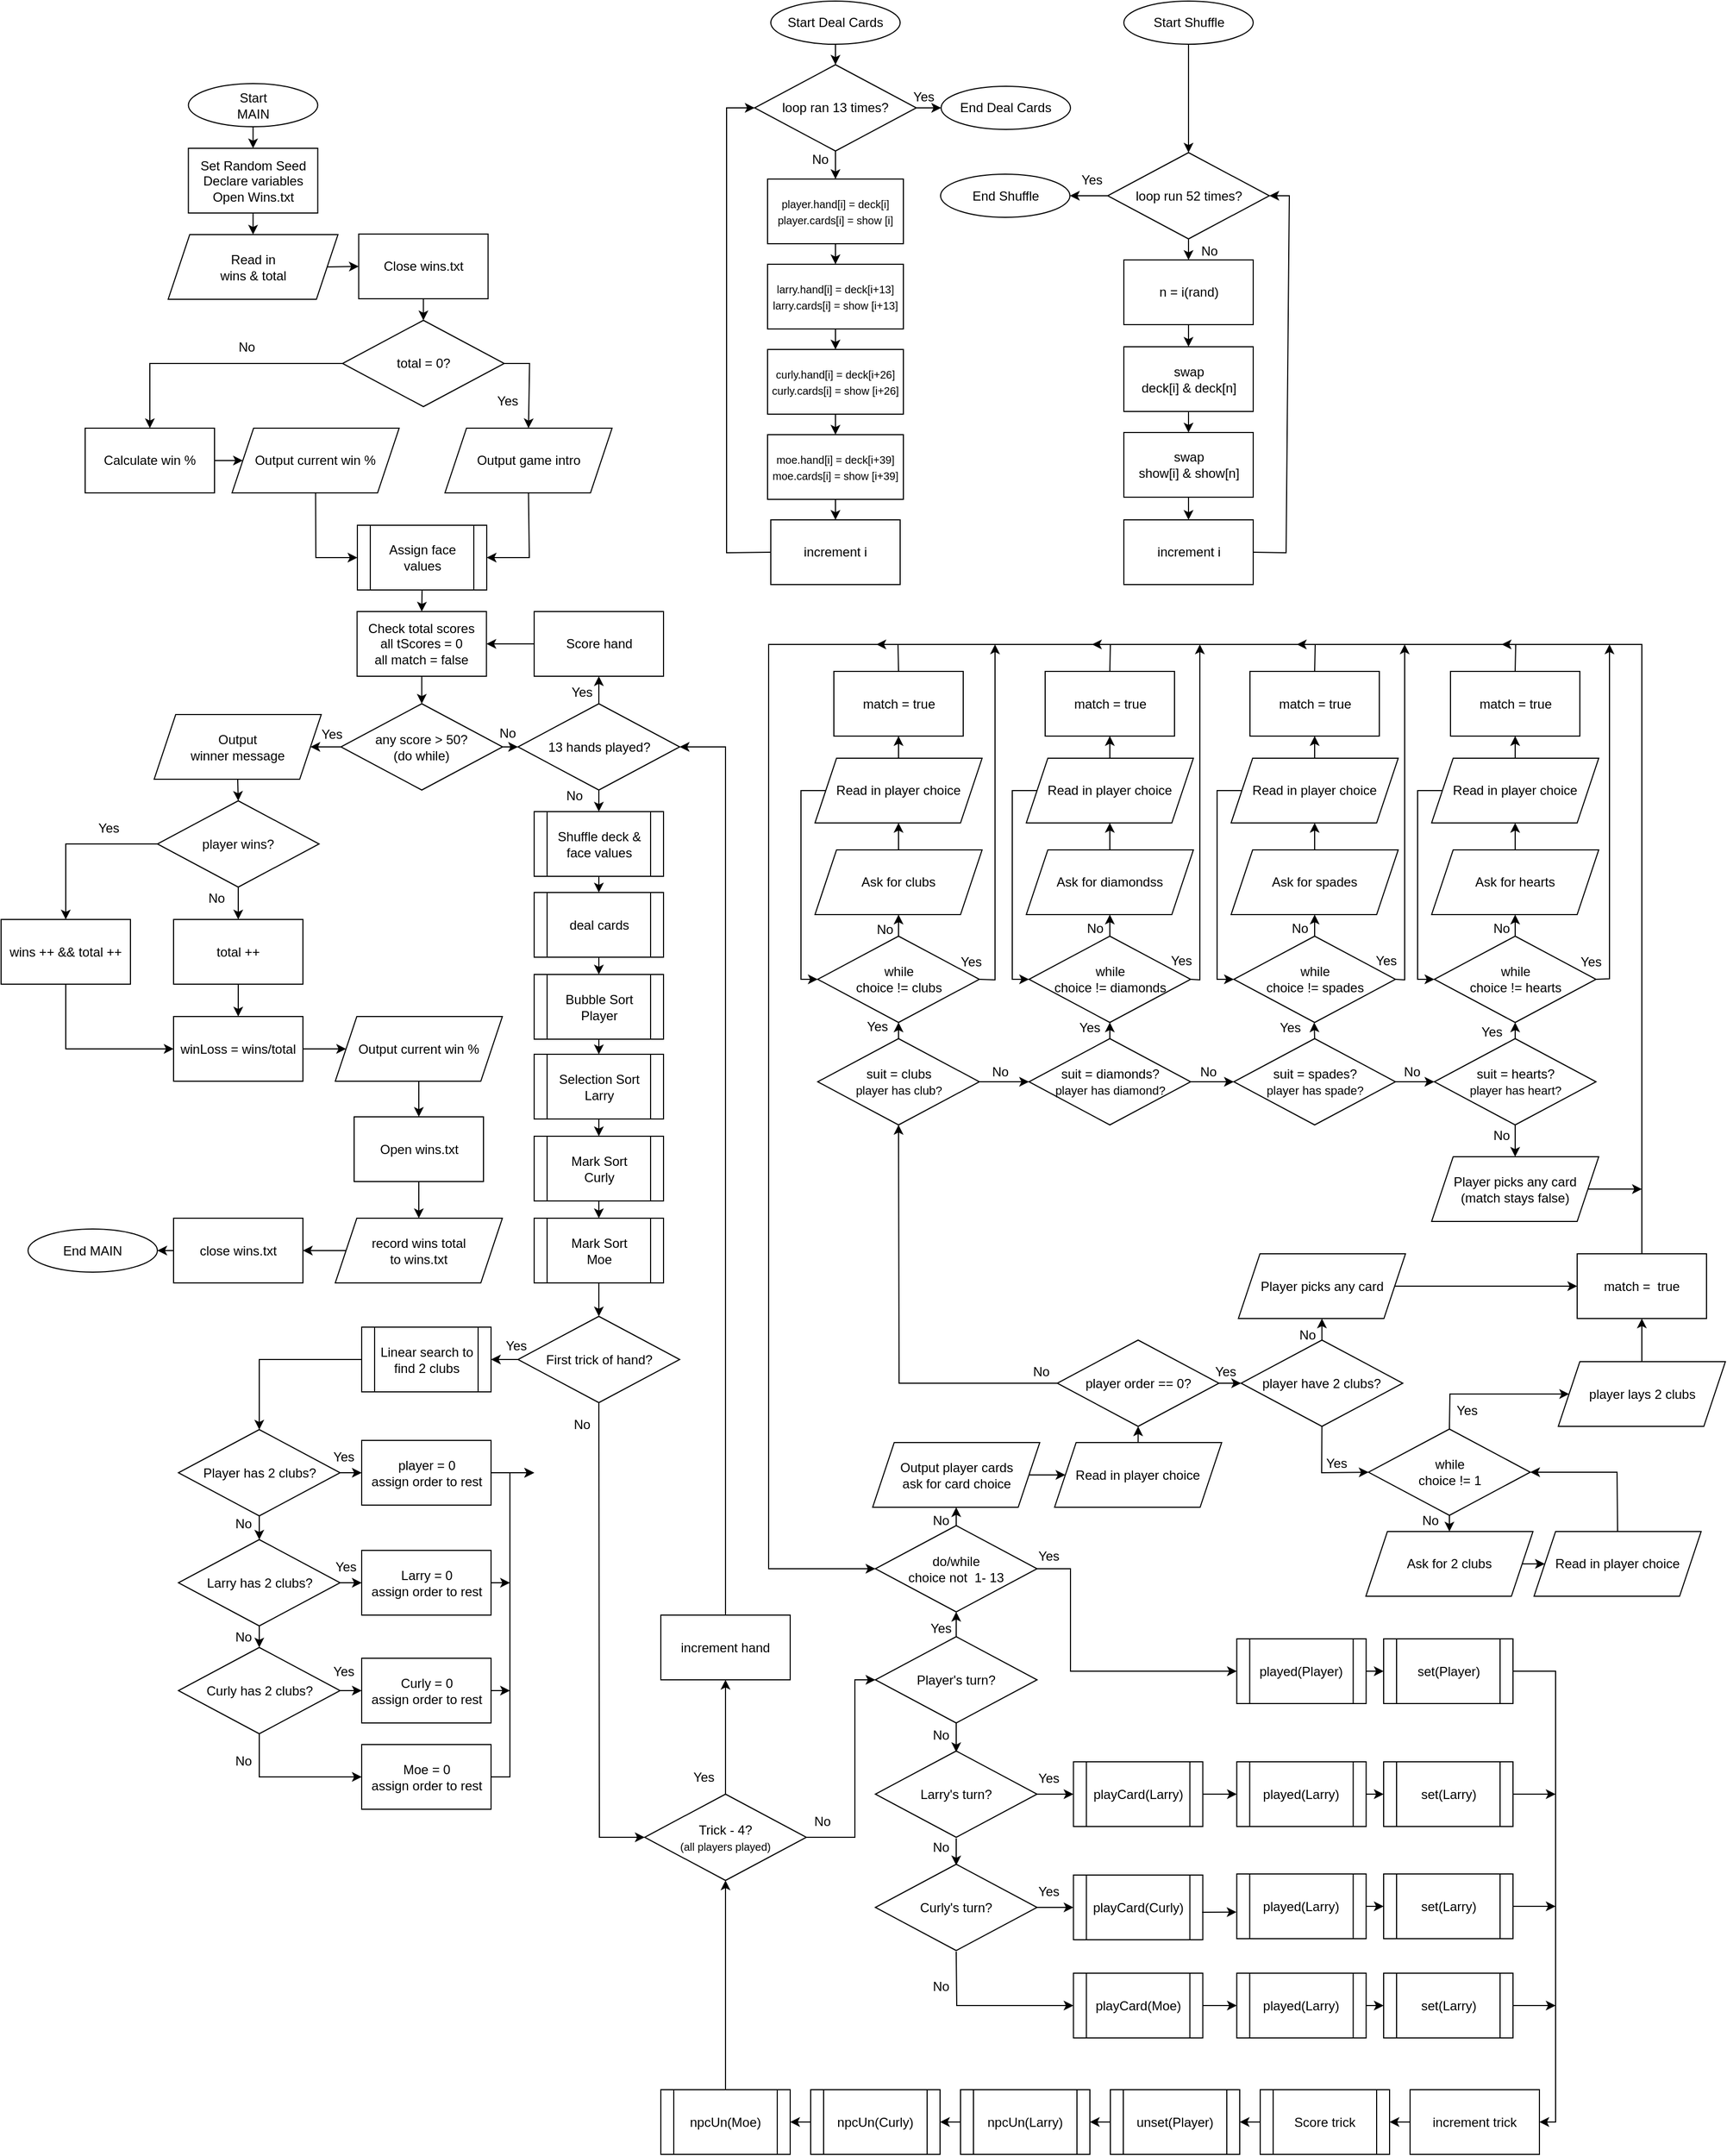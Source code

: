 <mxfile version="21.3.7" type="device">
  <diagram name="Page-1" id="8mjNWFJZ90gbX6N34DGi">
    <mxGraphModel dx="4097" dy="1997" grid="1" gridSize="10" guides="1" tooltips="1" connect="1" arrows="1" fold="1" page="1" pageScale="1" pageWidth="850" pageHeight="1100" math="0" shadow="0">
      <root>
        <mxCell id="0" />
        <mxCell id="1" parent="0" />
        <mxCell id="L5mVfSjfaEZub3CG2UR2-1" value="Start&lt;br&gt;MAIN" style="ellipse;whiteSpace=wrap;html=1;" vertex="1" parent="1">
          <mxGeometry x="243.75" y="176.5" width="120" height="40" as="geometry" />
        </mxCell>
        <mxCell id="L5mVfSjfaEZub3CG2UR2-2" value="Read in player choice" style="shape=parallelogram;perimeter=parallelogramPerimeter;whiteSpace=wrap;html=1;fixedSize=1;" vertex="1" parent="1">
          <mxGeometry x="1047.25" y="1436.5" width="155" height="60" as="geometry" />
        </mxCell>
        <mxCell id="L5mVfSjfaEZub3CG2UR2-3" value="any score &amp;gt; 50?&lt;br&gt;(do while)" style="rhombus;whiteSpace=wrap;html=1;" vertex="1" parent="1">
          <mxGeometry x="385.25" y="751.5" width="150" height="80" as="geometry" />
        </mxCell>
        <mxCell id="L5mVfSjfaEZub3CG2UR2-4" value="End MAIN" style="ellipse;whiteSpace=wrap;html=1;" vertex="1" parent="1">
          <mxGeometry x="95" y="1238.5" width="120" height="40" as="geometry" />
        </mxCell>
        <mxCell id="L5mVfSjfaEZub3CG2UR2-5" value="Output player cards&lt;br&gt;ask for card choice" style="shape=parallelogram;perimeter=parallelogramPerimeter;whiteSpace=wrap;html=1;fixedSize=1;" vertex="1" parent="1">
          <mxGeometry x="878.5" y="1436.5" width="155" height="60" as="geometry" />
        </mxCell>
        <mxCell id="L5mVfSjfaEZub3CG2UR2-6" value="Output &lt;br&gt;winner message" style="shape=parallelogram;perimeter=parallelogramPerimeter;whiteSpace=wrap;html=1;fixedSize=1;" vertex="1" parent="1">
          <mxGeometry x="212" y="761.5" width="155" height="60" as="geometry" />
        </mxCell>
        <mxCell id="L5mVfSjfaEZub3CG2UR2-7" value="total ++" style="rounded=0;whiteSpace=wrap;html=1;" vertex="1" parent="1">
          <mxGeometry x="230" y="951.5" width="120" height="60" as="geometry" />
        </mxCell>
        <mxCell id="L5mVfSjfaEZub3CG2UR2-8" value="wins ++ &amp;amp;&amp;amp; total ++" style="rounded=0;whiteSpace=wrap;html=1;" vertex="1" parent="1">
          <mxGeometry x="70" y="951.5" width="120" height="60" as="geometry" />
        </mxCell>
        <mxCell id="L5mVfSjfaEZub3CG2UR2-9" value="total = 0?" style="rhombus;whiteSpace=wrap;html=1;" vertex="1" parent="1">
          <mxGeometry x="386.75" y="396" width="150" height="80" as="geometry" />
        </mxCell>
        <mxCell id="L5mVfSjfaEZub3CG2UR2-10" value="Output game intro" style="shape=parallelogram;perimeter=parallelogramPerimeter;whiteSpace=wrap;html=1;fixedSize=1;" vertex="1" parent="1">
          <mxGeometry x="481.75" y="496" width="155" height="60" as="geometry" />
        </mxCell>
        <mxCell id="L5mVfSjfaEZub3CG2UR2-11" value="13 hands played?" style="rhombus;whiteSpace=wrap;html=1;" vertex="1" parent="1">
          <mxGeometry x="549.5" y="751.5" width="150" height="80" as="geometry" />
        </mxCell>
        <mxCell id="L5mVfSjfaEZub3CG2UR2-12" value="Set Random Seed&lt;br&gt;Declare variables&lt;br&gt;Open Wins.txt" style="rounded=0;whiteSpace=wrap;html=1;" vertex="1" parent="1">
          <mxGeometry x="243.75" y="236.5" width="120" height="60" as="geometry" />
        </mxCell>
        <mxCell id="L5mVfSjfaEZub3CG2UR2-13" value="Output current win %" style="shape=parallelogram;perimeter=parallelogramPerimeter;whiteSpace=wrap;html=1;fixedSize=1;" vertex="1" parent="1">
          <mxGeometry x="284.25" y="496" width="155" height="60" as="geometry" />
        </mxCell>
        <mxCell id="L5mVfSjfaEZub3CG2UR2-14" value="player wins?" style="rhombus;whiteSpace=wrap;html=1;" vertex="1" parent="1">
          <mxGeometry x="215" y="841.5" width="150" height="80" as="geometry" />
        </mxCell>
        <mxCell id="L5mVfSjfaEZub3CG2UR2-15" value="winLoss = wins/total" style="rounded=0;whiteSpace=wrap;html=1;" vertex="1" parent="1">
          <mxGeometry x="230" y="1041.5" width="120" height="60" as="geometry" />
        </mxCell>
        <mxCell id="L5mVfSjfaEZub3CG2UR2-16" value="Output current win %" style="shape=parallelogram;perimeter=parallelogramPerimeter;whiteSpace=wrap;html=1;fixedSize=1;" vertex="1" parent="1">
          <mxGeometry x="380" y="1041.5" width="155" height="60" as="geometry" />
        </mxCell>
        <mxCell id="L5mVfSjfaEZub3CG2UR2-17" value="Open wins.txt" style="rounded=0;whiteSpace=wrap;html=1;" vertex="1" parent="1">
          <mxGeometry x="397.5" y="1134.5" width="120" height="60" as="geometry" />
        </mxCell>
        <mxCell id="L5mVfSjfaEZub3CG2UR2-18" value="record wins total &lt;br&gt;to wins.txt" style="shape=parallelogram;perimeter=parallelogramPerimeter;whiteSpace=wrap;html=1;fixedSize=1;" vertex="1" parent="1">
          <mxGeometry x="380" y="1228.5" width="155" height="60" as="geometry" />
        </mxCell>
        <mxCell id="L5mVfSjfaEZub3CG2UR2-19" value="close wins.txt" style="rounded=0;whiteSpace=wrap;html=1;" vertex="1" parent="1">
          <mxGeometry x="230" y="1228.5" width="120" height="60" as="geometry" />
        </mxCell>
        <mxCell id="L5mVfSjfaEZub3CG2UR2-20" value="" style="endArrow=classic;html=1;rounded=0;exitX=0;exitY=0.5;exitDx=0;exitDy=0;entryX=0.5;entryY=0;entryDx=0;entryDy=0;" edge="1" parent="1" source="L5mVfSjfaEZub3CG2UR2-14" target="L5mVfSjfaEZub3CG2UR2-8">
          <mxGeometry width="50" height="50" relative="1" as="geometry">
            <mxPoint x="-370" y="1051.5" as="sourcePoint" />
            <mxPoint x="130" y="936.5" as="targetPoint" />
            <Array as="points">
              <mxPoint x="130" y="881.5" />
            </Array>
          </mxGeometry>
        </mxCell>
        <mxCell id="L5mVfSjfaEZub3CG2UR2-21" value="" style="endArrow=classic;html=1;rounded=0;exitX=0.5;exitY=1;exitDx=0;exitDy=0;entryX=0.5;entryY=0;entryDx=0;entryDy=0;" edge="1" parent="1" source="L5mVfSjfaEZub3CG2UR2-14" target="L5mVfSjfaEZub3CG2UR2-7">
          <mxGeometry width="50" height="50" relative="1" as="geometry">
            <mxPoint x="-320" y="991.5" as="sourcePoint" />
            <mxPoint x="-270" y="941.5" as="targetPoint" />
          </mxGeometry>
        </mxCell>
        <mxCell id="L5mVfSjfaEZub3CG2UR2-22" value="" style="endArrow=classic;html=1;rounded=0;exitX=0.5;exitY=1;exitDx=0;exitDy=0;entryX=0.5;entryY=0;entryDx=0;entryDy=0;" edge="1" parent="1" source="L5mVfSjfaEZub3CG2UR2-7" target="L5mVfSjfaEZub3CG2UR2-15">
          <mxGeometry width="50" height="50" relative="1" as="geometry">
            <mxPoint x="-410" y="1071.5" as="sourcePoint" />
            <mxPoint x="-360" y="1021.5" as="targetPoint" />
          </mxGeometry>
        </mxCell>
        <mxCell id="L5mVfSjfaEZub3CG2UR2-23" value="" style="endArrow=classic;html=1;rounded=0;entryX=0;entryY=0.5;entryDx=0;entryDy=0;exitX=0.5;exitY=1;exitDx=0;exitDy=0;" edge="1" parent="1" source="L5mVfSjfaEZub3CG2UR2-8" target="L5mVfSjfaEZub3CG2UR2-15">
          <mxGeometry width="50" height="50" relative="1" as="geometry">
            <mxPoint x="130" y="1026.5" as="sourcePoint" />
            <mxPoint x="-150" y="1121.5" as="targetPoint" />
            <Array as="points">
              <mxPoint x="130" y="1071.5" />
            </Array>
          </mxGeometry>
        </mxCell>
        <mxCell id="L5mVfSjfaEZub3CG2UR2-24" value="" style="endArrow=classic;html=1;rounded=0;entryX=0.5;entryY=0;entryDx=0;entryDy=0;" edge="1" parent="1" target="L5mVfSjfaEZub3CG2UR2-49">
          <mxGeometry width="50" height="50" relative="1" as="geometry">
            <mxPoint x="387" y="436" as="sourcePoint" />
            <mxPoint x="362" y="436" as="targetPoint" />
            <Array as="points">
              <mxPoint x="362.25" y="436" />
              <mxPoint x="208" y="436" />
            </Array>
          </mxGeometry>
        </mxCell>
        <mxCell id="L5mVfSjfaEZub3CG2UR2-25" value="" style="endArrow=classic;html=1;rounded=0;exitX=1;exitY=0.5;exitDx=0;exitDy=0;entryX=0.5;entryY=0;entryDx=0;entryDy=0;" edge="1" parent="1" source="L5mVfSjfaEZub3CG2UR2-9" target="L5mVfSjfaEZub3CG2UR2-10">
          <mxGeometry width="50" height="50" relative="1" as="geometry">
            <mxPoint x="100.25" y="476" as="sourcePoint" />
            <mxPoint x="560.25" y="496" as="targetPoint" />
            <Array as="points">
              <mxPoint x="560.25" y="436" />
            </Array>
          </mxGeometry>
        </mxCell>
        <mxCell id="L5mVfSjfaEZub3CG2UR2-26" value="Yes" style="text;html=1;strokeColor=none;fillColor=none;align=center;verticalAlign=middle;whiteSpace=wrap;rounded=0;" vertex="1" parent="1">
          <mxGeometry x="510.25" y="456" width="60" height="30" as="geometry" />
        </mxCell>
        <mxCell id="L5mVfSjfaEZub3CG2UR2-27" value="Yes" style="text;html=1;strokeColor=none;fillColor=none;align=center;verticalAlign=middle;whiteSpace=wrap;rounded=0;" vertex="1" parent="1">
          <mxGeometry x="140" y="851.5" width="60" height="30" as="geometry" />
        </mxCell>
        <mxCell id="L5mVfSjfaEZub3CG2UR2-28" value="No" style="text;html=1;strokeColor=none;fillColor=none;align=center;verticalAlign=middle;whiteSpace=wrap;rounded=0;" vertex="1" parent="1">
          <mxGeometry x="268" y="406" width="60" height="30" as="geometry" />
        </mxCell>
        <mxCell id="L5mVfSjfaEZub3CG2UR2-29" value="No" style="text;html=1;strokeColor=none;fillColor=none;align=center;verticalAlign=middle;whiteSpace=wrap;rounded=0;" vertex="1" parent="1">
          <mxGeometry x="572" y="821.5" width="60" height="30" as="geometry" />
        </mxCell>
        <mxCell id="L5mVfSjfaEZub3CG2UR2-30" value="No" style="text;html=1;strokeColor=none;fillColor=none;align=center;verticalAlign=middle;whiteSpace=wrap;rounded=0;" vertex="1" parent="1">
          <mxGeometry x="240" y="916.5" width="60" height="30" as="geometry" />
        </mxCell>
        <mxCell id="L5mVfSjfaEZub3CG2UR2-31" value="Close wins.txt" style="rounded=0;whiteSpace=wrap;html=1;" vertex="1" parent="1">
          <mxGeometry x="401.75" y="316" width="120" height="60" as="geometry" />
        </mxCell>
        <mxCell id="L5mVfSjfaEZub3CG2UR2-32" value="deal cards" style="shape=process;whiteSpace=wrap;html=1;backgroundOutline=1;" vertex="1" parent="1">
          <mxGeometry x="564.5" y="926.5" width="120" height="60" as="geometry" />
        </mxCell>
        <mxCell id="L5mVfSjfaEZub3CG2UR2-33" value="swap &lt;br&gt;show[i] &amp;amp; show[n]" style="rounded=0;whiteSpace=wrap;html=1;" vertex="1" parent="1">
          <mxGeometry x="1111.5" y="500" width="120" height="60" as="geometry" />
        </mxCell>
        <mxCell id="L5mVfSjfaEZub3CG2UR2-34" value="swap&lt;br&gt;deck[i] &amp;amp; deck[n]" style="rounded=0;whiteSpace=wrap;html=1;" vertex="1" parent="1">
          <mxGeometry x="1111.5" y="420.5" width="120" height="60" as="geometry" />
        </mxCell>
        <mxCell id="L5mVfSjfaEZub3CG2UR2-35" value="loop run 52 times?" style="rhombus;whiteSpace=wrap;html=1;" vertex="1" parent="1">
          <mxGeometry x="1096.5" y="240.5" width="150" height="80" as="geometry" />
        </mxCell>
        <mxCell id="L5mVfSjfaEZub3CG2UR2-36" value="Start Shuffle" style="ellipse;whiteSpace=wrap;html=1;" vertex="1" parent="1">
          <mxGeometry x="1111.5" y="100" width="120" height="40" as="geometry" />
        </mxCell>
        <mxCell id="L5mVfSjfaEZub3CG2UR2-37" value="End Shuffle" style="ellipse;whiteSpace=wrap;html=1;" vertex="1" parent="1">
          <mxGeometry x="941.5" y="260.5" width="120" height="40" as="geometry" />
        </mxCell>
        <mxCell id="L5mVfSjfaEZub3CG2UR2-38" value="" style="endArrow=classic;html=1;rounded=0;exitX=0.5;exitY=1;exitDx=0;exitDy=0;entryX=0.5;entryY=0;entryDx=0;entryDy=0;" edge="1" parent="1" source="L5mVfSjfaEZub3CG2UR2-36" target="L5mVfSjfaEZub3CG2UR2-35">
          <mxGeometry width="50" height="50" relative="1" as="geometry">
            <mxPoint x="1351.5" y="260.5" as="sourcePoint" />
            <mxPoint x="1401.5" y="210.5" as="targetPoint" />
          </mxGeometry>
        </mxCell>
        <mxCell id="L5mVfSjfaEZub3CG2UR2-39" value="" style="endArrow=classic;html=1;rounded=0;exitX=0.5;exitY=1;exitDx=0;exitDy=0;" edge="1" parent="1" source="L5mVfSjfaEZub3CG2UR2-46" target="L5mVfSjfaEZub3CG2UR2-34">
          <mxGeometry width="50" height="50" relative="1" as="geometry">
            <mxPoint x="1351.5" y="530.5" as="sourcePoint" />
            <mxPoint x="1401.5" y="480.5" as="targetPoint" />
          </mxGeometry>
        </mxCell>
        <mxCell id="L5mVfSjfaEZub3CG2UR2-40" value="" style="endArrow=classic;html=1;rounded=0;exitX=0;exitY=0.5;exitDx=0;exitDy=0;entryX=1;entryY=0.5;entryDx=0;entryDy=0;" edge="1" parent="1" source="L5mVfSjfaEZub3CG2UR2-35" target="L5mVfSjfaEZub3CG2UR2-37">
          <mxGeometry width="50" height="50" relative="1" as="geometry">
            <mxPoint x="1301.5" y="410.5" as="sourcePoint" />
            <mxPoint x="1351.5" y="360.5" as="targetPoint" />
          </mxGeometry>
        </mxCell>
        <mxCell id="L5mVfSjfaEZub3CG2UR2-41" value="" style="endArrow=classic;html=1;rounded=0;exitX=0.5;exitY=1;exitDx=0;exitDy=0;entryX=0.5;entryY=0;entryDx=0;entryDy=0;" edge="1" parent="1" source="L5mVfSjfaEZub3CG2UR2-34" target="L5mVfSjfaEZub3CG2UR2-33">
          <mxGeometry width="50" height="50" relative="1" as="geometry">
            <mxPoint x="1331.5" y="590.5" as="sourcePoint" />
            <mxPoint x="1381.5" y="540.5" as="targetPoint" />
          </mxGeometry>
        </mxCell>
        <mxCell id="L5mVfSjfaEZub3CG2UR2-42" value="" style="endArrow=classic;html=1;rounded=0;exitX=1;exitY=0.5;exitDx=0;exitDy=0;entryX=1;entryY=0.5;entryDx=0;entryDy=0;" edge="1" parent="1" source="L5mVfSjfaEZub3CG2UR2-288" target="L5mVfSjfaEZub3CG2UR2-35">
          <mxGeometry width="50" height="50" relative="1" as="geometry">
            <mxPoint x="1246.5" y="800.5" as="sourcePoint" />
            <mxPoint x="1421.5" y="670.5" as="targetPoint" />
            <Array as="points">
              <mxPoint x="1262" y="611.5" />
              <mxPoint x="1265" y="280.5" />
            </Array>
          </mxGeometry>
        </mxCell>
        <mxCell id="L5mVfSjfaEZub3CG2UR2-43" value="Yes" style="text;html=1;strokeColor=none;fillColor=none;align=center;verticalAlign=middle;whiteSpace=wrap;rounded=0;" vertex="1" parent="1">
          <mxGeometry x="1051.5" y="250.5" width="60" height="30" as="geometry" />
        </mxCell>
        <mxCell id="L5mVfSjfaEZub3CG2UR2-44" value="No" style="text;html=1;strokeColor=none;fillColor=none;align=center;verticalAlign=middle;whiteSpace=wrap;rounded=0;" vertex="1" parent="1">
          <mxGeometry x="1160.5" y="316.5" width="60" height="30" as="geometry" />
        </mxCell>
        <mxCell id="L5mVfSjfaEZub3CG2UR2-45" value="" style="endArrow=classic;html=1;rounded=0;exitX=0.5;exitY=1;exitDx=0;exitDy=0;" edge="1" parent="1" source="L5mVfSjfaEZub3CG2UR2-35" target="L5mVfSjfaEZub3CG2UR2-46">
          <mxGeometry width="50" height="50" relative="1" as="geometry">
            <mxPoint x="1171.5" y="285.5" as="sourcePoint" />
            <mxPoint x="1171.5" y="440.5" as="targetPoint" />
          </mxGeometry>
        </mxCell>
        <mxCell id="L5mVfSjfaEZub3CG2UR2-46" value="n = i(rand)" style="rounded=0;whiteSpace=wrap;html=1;" vertex="1" parent="1">
          <mxGeometry x="1111.5" y="340" width="120" height="60" as="geometry" />
        </mxCell>
        <mxCell id="L5mVfSjfaEZub3CG2UR2-47" value="Read in &lt;br&gt;wins &amp;amp; total" style="shape=parallelogram;perimeter=parallelogramPerimeter;whiteSpace=wrap;html=1;fixedSize=1;" vertex="1" parent="1">
          <mxGeometry x="225" y="316.5" width="157.5" height="60" as="geometry" />
        </mxCell>
        <mxCell id="L5mVfSjfaEZub3CG2UR2-48" value="" style="endArrow=classic;html=1;rounded=0;exitX=0.5;exitY=1;exitDx=0;exitDy=0;entryX=0.5;entryY=0;entryDx=0;entryDy=0;" edge="1" parent="1" source="L5mVfSjfaEZub3CG2UR2-31" target="L5mVfSjfaEZub3CG2UR2-9">
          <mxGeometry width="50" height="50" relative="1" as="geometry">
            <mxPoint x="108" y="376" as="sourcePoint" />
            <mxPoint x="158" y="326" as="targetPoint" />
          </mxGeometry>
        </mxCell>
        <mxCell id="L5mVfSjfaEZub3CG2UR2-49" value="Calculate win %" style="rounded=0;whiteSpace=wrap;html=1;" vertex="1" parent="1">
          <mxGeometry x="148" y="496" width="120" height="60" as="geometry" />
        </mxCell>
        <mxCell id="L5mVfSjfaEZub3CG2UR2-50" value="" style="endArrow=classic;html=1;rounded=0;exitX=1;exitY=0.5;exitDx=0;exitDy=0;entryX=0;entryY=0.5;entryDx=0;entryDy=0;" edge="1" parent="1" source="L5mVfSjfaEZub3CG2UR2-49" target="L5mVfSjfaEZub3CG2UR2-13">
          <mxGeometry width="50" height="50" relative="1" as="geometry">
            <mxPoint x="88" y="486" as="sourcePoint" />
            <mxPoint x="138" y="436" as="targetPoint" />
          </mxGeometry>
        </mxCell>
        <mxCell id="L5mVfSjfaEZub3CG2UR2-51" value="Assign face values" style="shape=process;whiteSpace=wrap;html=1;backgroundOutline=1;" vertex="1" parent="1">
          <mxGeometry x="400.5" y="586" width="120" height="60" as="geometry" />
        </mxCell>
        <mxCell id="L5mVfSjfaEZub3CG2UR2-52" value="" style="endArrow=classic;html=1;rounded=0;exitX=0.5;exitY=1;exitDx=0;exitDy=0;entryX=0;entryY=0.5;entryDx=0;entryDy=0;" edge="1" parent="1" source="L5mVfSjfaEZub3CG2UR2-13" target="L5mVfSjfaEZub3CG2UR2-51">
          <mxGeometry width="50" height="50" relative="1" as="geometry">
            <mxPoint x="668" y="616" as="sourcePoint" />
            <mxPoint x="718" y="566" as="targetPoint" />
            <Array as="points">
              <mxPoint x="362" y="616" />
            </Array>
          </mxGeometry>
        </mxCell>
        <mxCell id="L5mVfSjfaEZub3CG2UR2-53" value="" style="endArrow=classic;html=1;rounded=0;exitX=0.5;exitY=1;exitDx=0;exitDy=0;entryX=1;entryY=0.5;entryDx=0;entryDy=0;" edge="1" parent="1" source="L5mVfSjfaEZub3CG2UR2-10" target="L5mVfSjfaEZub3CG2UR2-51">
          <mxGeometry width="50" height="50" relative="1" as="geometry">
            <mxPoint x="560.25" y="556" as="sourcePoint" />
            <mxPoint x="639" y="606" as="targetPoint" />
            <Array as="points">
              <mxPoint x="560" y="616" />
            </Array>
          </mxGeometry>
        </mxCell>
        <mxCell id="L5mVfSjfaEZub3CG2UR2-54" value="Shuffle deck &amp;amp; face values" style="shape=process;whiteSpace=wrap;html=1;backgroundOutline=1;" vertex="1" parent="1">
          <mxGeometry x="564.5" y="851.5" width="120" height="60" as="geometry" />
        </mxCell>
        <mxCell id="L5mVfSjfaEZub3CG2UR2-55" value="Bubble Sort Player" style="shape=process;whiteSpace=wrap;html=1;backgroundOutline=1;" vertex="1" parent="1">
          <mxGeometry x="564.5" y="1002.5" width="120" height="60" as="geometry" />
        </mxCell>
        <mxCell id="L5mVfSjfaEZub3CG2UR2-56" value="Selection Sort Larry" style="shape=process;whiteSpace=wrap;html=1;backgroundOutline=1;" vertex="1" parent="1">
          <mxGeometry x="564.5" y="1076.5" width="120" height="60" as="geometry" />
        </mxCell>
        <mxCell id="L5mVfSjfaEZub3CG2UR2-57" value="Mark Sort&lt;br&gt;Curly" style="shape=process;whiteSpace=wrap;html=1;backgroundOutline=1;" vertex="1" parent="1">
          <mxGeometry x="564.5" y="1152.5" width="120" height="60" as="geometry" />
        </mxCell>
        <mxCell id="L5mVfSjfaEZub3CG2UR2-58" value="Mark Sort&lt;br&gt;Moe" style="shape=process;whiteSpace=wrap;html=1;backgroundOutline=1;" vertex="1" parent="1">
          <mxGeometry x="564.5" y="1228.5" width="120" height="60" as="geometry" />
        </mxCell>
        <mxCell id="L5mVfSjfaEZub3CG2UR2-59" value="First trick of hand?" style="rhombus;whiteSpace=wrap;html=1;" vertex="1" parent="1">
          <mxGeometry x="549.5" y="1319.5" width="150" height="80" as="geometry" />
        </mxCell>
        <mxCell id="L5mVfSjfaEZub3CG2UR2-60" value="Linear search to find 2 clubs" style="shape=process;whiteSpace=wrap;html=1;backgroundOutline=1;" vertex="1" parent="1">
          <mxGeometry x="404.5" y="1329.5" width="120" height="60" as="geometry" />
        </mxCell>
        <mxCell id="L5mVfSjfaEZub3CG2UR2-61" value="player = 0&lt;br&gt;assign order to rest&lt;br&gt;" style="rounded=0;whiteSpace=wrap;html=1;" vertex="1" parent="1">
          <mxGeometry x="404.5" y="1434.5" width="120" height="60" as="geometry" />
        </mxCell>
        <mxCell id="L5mVfSjfaEZub3CG2UR2-62" value="Player has 2 clubs?" style="rhombus;whiteSpace=wrap;html=1;" vertex="1" parent="1">
          <mxGeometry x="234.5" y="1424.5" width="150" height="80" as="geometry" />
        </mxCell>
        <mxCell id="L5mVfSjfaEZub3CG2UR2-63" value="Larry has 2 clubs?" style="rhombus;whiteSpace=wrap;html=1;" vertex="1" parent="1">
          <mxGeometry x="234.5" y="1526.5" width="150" height="80" as="geometry" />
        </mxCell>
        <mxCell id="L5mVfSjfaEZub3CG2UR2-64" value="Larry = 0&lt;br&gt;assign order to rest" style="rounded=0;whiteSpace=wrap;html=1;" vertex="1" parent="1">
          <mxGeometry x="404.5" y="1536.5" width="120" height="60" as="geometry" />
        </mxCell>
        <mxCell id="L5mVfSjfaEZub3CG2UR2-65" value="Curly has 2 clubs?" style="rhombus;whiteSpace=wrap;html=1;" vertex="1" parent="1">
          <mxGeometry x="234.5" y="1626.5" width="150" height="80" as="geometry" />
        </mxCell>
        <mxCell id="L5mVfSjfaEZub3CG2UR2-66" value="Curly = 0&lt;br&gt;assign order to rest" style="rounded=0;whiteSpace=wrap;html=1;" vertex="1" parent="1">
          <mxGeometry x="404.5" y="1636.5" width="120" height="60" as="geometry" />
        </mxCell>
        <mxCell id="L5mVfSjfaEZub3CG2UR2-67" value="Moe = 0&lt;br&gt;assign order to rest" style="rounded=0;whiteSpace=wrap;html=1;" vertex="1" parent="1">
          <mxGeometry x="404.5" y="1716.5" width="120" height="60" as="geometry" />
        </mxCell>
        <mxCell id="L5mVfSjfaEZub3CG2UR2-68" value="" style="endArrow=classic;html=1;rounded=0;exitX=0;exitY=0.5;exitDx=0;exitDy=0;entryX=0.5;entryY=0;entryDx=0;entryDy=0;" edge="1" parent="1" source="L5mVfSjfaEZub3CG2UR2-60" target="L5mVfSjfaEZub3CG2UR2-62">
          <mxGeometry width="50" height="50" relative="1" as="geometry">
            <mxPoint x="164.5" y="1444.5" as="sourcePoint" />
            <mxPoint x="214.5" y="1394.5" as="targetPoint" />
            <Array as="points">
              <mxPoint x="309.5" y="1359.5" />
            </Array>
          </mxGeometry>
        </mxCell>
        <mxCell id="L5mVfSjfaEZub3CG2UR2-69" value="" style="endArrow=classic;html=1;rounded=0;exitX=1;exitY=0.5;exitDx=0;exitDy=0;entryX=0;entryY=0.5;entryDx=0;entryDy=0;" edge="1" parent="1" source="L5mVfSjfaEZub3CG2UR2-62" target="L5mVfSjfaEZub3CG2UR2-61">
          <mxGeometry width="50" height="50" relative="1" as="geometry">
            <mxPoint x="184.5" y="1506.5" as="sourcePoint" />
            <mxPoint x="234.5" y="1456.5" as="targetPoint" />
          </mxGeometry>
        </mxCell>
        <mxCell id="L5mVfSjfaEZub3CG2UR2-70" value="" style="endArrow=classic;html=1;rounded=0;exitX=0.5;exitY=1;exitDx=0;exitDy=0;" edge="1" parent="1" source="L5mVfSjfaEZub3CG2UR2-62" target="L5mVfSjfaEZub3CG2UR2-63">
          <mxGeometry width="50" height="50" relative="1" as="geometry">
            <mxPoint x="154.5" y="1586.5" as="sourcePoint" />
            <mxPoint x="204.5" y="1536.5" as="targetPoint" />
          </mxGeometry>
        </mxCell>
        <mxCell id="L5mVfSjfaEZub3CG2UR2-71" value="" style="endArrow=classic;html=1;rounded=0;exitX=0.5;exitY=1;exitDx=0;exitDy=0;entryX=0.5;entryY=0;entryDx=0;entryDy=0;" edge="1" parent="1" source="L5mVfSjfaEZub3CG2UR2-63" target="L5mVfSjfaEZub3CG2UR2-65">
          <mxGeometry width="50" height="50" relative="1" as="geometry">
            <mxPoint x="154.5" y="1606.5" as="sourcePoint" />
            <mxPoint x="204.5" y="1556.5" as="targetPoint" />
          </mxGeometry>
        </mxCell>
        <mxCell id="L5mVfSjfaEZub3CG2UR2-72" value="" style="endArrow=classic;html=1;rounded=0;exitX=1;exitY=0.5;exitDx=0;exitDy=0;entryX=0;entryY=0.5;entryDx=0;entryDy=0;" edge="1" parent="1" source="L5mVfSjfaEZub3CG2UR2-63" target="L5mVfSjfaEZub3CG2UR2-64">
          <mxGeometry width="50" height="50" relative="1" as="geometry">
            <mxPoint x="134.5" y="1666.5" as="sourcePoint" />
            <mxPoint x="184.5" y="1616.5" as="targetPoint" />
          </mxGeometry>
        </mxCell>
        <mxCell id="L5mVfSjfaEZub3CG2UR2-73" value="" style="endArrow=classic;html=1;rounded=0;exitX=0.5;exitY=1;exitDx=0;exitDy=0;entryX=0;entryY=0.5;entryDx=0;entryDy=0;" edge="1" parent="1" source="L5mVfSjfaEZub3CG2UR2-65" target="L5mVfSjfaEZub3CG2UR2-67">
          <mxGeometry width="50" height="50" relative="1" as="geometry">
            <mxPoint x="104.5" y="1756.5" as="sourcePoint" />
            <mxPoint x="154.5" y="1706.5" as="targetPoint" />
            <Array as="points">
              <mxPoint x="309.5" y="1746.5" />
            </Array>
          </mxGeometry>
        </mxCell>
        <mxCell id="L5mVfSjfaEZub3CG2UR2-74" value="" style="endArrow=classic;html=1;rounded=0;exitX=1;exitY=0.5;exitDx=0;exitDy=0;entryX=0;entryY=0.5;entryDx=0;entryDy=0;" edge="1" parent="1" source="L5mVfSjfaEZub3CG2UR2-65" target="L5mVfSjfaEZub3CG2UR2-66">
          <mxGeometry width="50" height="50" relative="1" as="geometry">
            <mxPoint x="144.5" y="1746.5" as="sourcePoint" />
            <mxPoint x="194.5" y="1696.5" as="targetPoint" />
          </mxGeometry>
        </mxCell>
        <mxCell id="L5mVfSjfaEZub3CG2UR2-75" value="No" style="text;html=1;strokeColor=none;fillColor=none;align=center;verticalAlign=middle;whiteSpace=wrap;rounded=0;" vertex="1" parent="1">
          <mxGeometry x="264.5" y="1496.5" width="60" height="30" as="geometry" />
        </mxCell>
        <mxCell id="L5mVfSjfaEZub3CG2UR2-76" value="No" style="text;html=1;strokeColor=none;fillColor=none;align=center;verticalAlign=middle;whiteSpace=wrap;rounded=0;" vertex="1" parent="1">
          <mxGeometry x="264.5" y="1601.5" width="60" height="30" as="geometry" />
        </mxCell>
        <mxCell id="L5mVfSjfaEZub3CG2UR2-77" value="No" style="text;html=1;strokeColor=none;fillColor=none;align=center;verticalAlign=middle;whiteSpace=wrap;rounded=0;" vertex="1" parent="1">
          <mxGeometry x="264.5" y="1716.5" width="60" height="30" as="geometry" />
        </mxCell>
        <mxCell id="L5mVfSjfaEZub3CG2UR2-78" value="Trick - 4?&lt;br&gt;&lt;font style=&quot;font-size: 10px;&quot;&gt;(all players played)&lt;/font&gt;" style="rhombus;whiteSpace=wrap;html=1;" vertex="1" parent="1">
          <mxGeometry x="667" y="1762.5" width="150" height="80" as="geometry" />
        </mxCell>
        <mxCell id="L5mVfSjfaEZub3CG2UR2-79" value="Player&#39;s turn?" style="rhombus;whiteSpace=wrap;html=1;" vertex="1" parent="1">
          <mxGeometry x="881" y="1616.5" width="150" height="80" as="geometry" />
        </mxCell>
        <mxCell id="L5mVfSjfaEZub3CG2UR2-80" value="Larry&#39;s turn?" style="rhombus;whiteSpace=wrap;html=1;" vertex="1" parent="1">
          <mxGeometry x="881" y="1722.5" width="150" height="80" as="geometry" />
        </mxCell>
        <mxCell id="L5mVfSjfaEZub3CG2UR2-81" value="Curly&#39;s turn?" style="rhombus;whiteSpace=wrap;html=1;" vertex="1" parent="1">
          <mxGeometry x="881" y="1827.5" width="150" height="80" as="geometry" />
        </mxCell>
        <mxCell id="L5mVfSjfaEZub3CG2UR2-82" value="" style="endArrow=classic;html=1;rounded=0;exitX=0.5;exitY=1;exitDx=0;exitDy=0;entryX=0.5;entryY=0;entryDx=0;entryDy=0;" edge="1" parent="1" source="L5mVfSjfaEZub3CG2UR2-79">
          <mxGeometry width="50" height="50" relative="1" as="geometry">
            <mxPoint x="1343.5" y="1723.5" as="sourcePoint" />
            <mxPoint x="956" y="1723.5" as="targetPoint" />
          </mxGeometry>
        </mxCell>
        <mxCell id="L5mVfSjfaEZub3CG2UR2-83" value="" style="endArrow=classic;html=1;rounded=0;exitX=0.5;exitY=1;exitDx=0;exitDy=0;entryX=0.5;entryY=0;entryDx=0;entryDy=0;" edge="1" parent="1">
          <mxGeometry width="50" height="50" relative="1" as="geometry">
            <mxPoint x="956" y="1803.5" as="sourcePoint" />
            <mxPoint x="956" y="1828.5" as="targetPoint" />
          </mxGeometry>
        </mxCell>
        <mxCell id="L5mVfSjfaEZub3CG2UR2-84" value="playCard(Larry)" style="shape=process;whiteSpace=wrap;html=1;backgroundOutline=1;" vertex="1" parent="1">
          <mxGeometry x="1064.75" y="1732.5" width="120" height="60" as="geometry" />
        </mxCell>
        <mxCell id="L5mVfSjfaEZub3CG2UR2-85" value="playCard(Curly)" style="shape=process;whiteSpace=wrap;html=1;backgroundOutline=1;" vertex="1" parent="1">
          <mxGeometry x="1064.75" y="1837.5" width="120" height="60" as="geometry" />
        </mxCell>
        <mxCell id="L5mVfSjfaEZub3CG2UR2-86" value="playCard(Moe)" style="shape=process;whiteSpace=wrap;html=1;backgroundOutline=1;" vertex="1" parent="1">
          <mxGeometry x="1064.75" y="1928.5" width="120" height="60" as="geometry" />
        </mxCell>
        <mxCell id="L5mVfSjfaEZub3CG2UR2-87" value="" style="endArrow=classic;html=1;rounded=0;entryX=0;entryY=0.5;entryDx=0;entryDy=0;exitX=1;exitY=0.5;exitDx=0;exitDy=0;" edge="1" parent="1" source="L5mVfSjfaEZub3CG2UR2-80" target="L5mVfSjfaEZub3CG2UR2-84">
          <mxGeometry width="50" height="50" relative="1" as="geometry">
            <mxPoint x="1042" y="1756.5" as="sourcePoint" />
            <mxPoint x="1293.5" y="1763.5" as="targetPoint" />
          </mxGeometry>
        </mxCell>
        <mxCell id="L5mVfSjfaEZub3CG2UR2-88" value="" style="endArrow=classic;html=1;rounded=0;entryX=0;entryY=0.5;entryDx=0;entryDy=0;exitX=1;exitY=0.5;exitDx=0;exitDy=0;" edge="1" parent="1" source="L5mVfSjfaEZub3CG2UR2-81" target="L5mVfSjfaEZub3CG2UR2-85">
          <mxGeometry width="50" height="50" relative="1" as="geometry">
            <mxPoint x="1032" y="1856.5" as="sourcePoint" />
            <mxPoint x="1073.5" y="1803.5" as="targetPoint" />
          </mxGeometry>
        </mxCell>
        <mxCell id="L5mVfSjfaEZub3CG2UR2-89" value="" style="endArrow=classic;html=1;rounded=0;exitX=0.5;exitY=1;exitDx=0;exitDy=0;entryX=0;entryY=0.5;entryDx=0;entryDy=0;" edge="1" parent="1" target="L5mVfSjfaEZub3CG2UR2-86">
          <mxGeometry width="50" height="50" relative="1" as="geometry">
            <mxPoint x="956" y="1908.5" as="sourcePoint" />
            <mxPoint x="1053.5" y="1883.5" as="targetPoint" />
            <Array as="points">
              <mxPoint x="956.5" y="1958.5" />
            </Array>
          </mxGeometry>
        </mxCell>
        <mxCell id="L5mVfSjfaEZub3CG2UR2-90" value="played(Larry)" style="shape=process;whiteSpace=wrap;html=1;backgroundOutline=1;" vertex="1" parent="1">
          <mxGeometry x="1216.25" y="1732.5" width="120" height="60" as="geometry" />
        </mxCell>
        <mxCell id="L5mVfSjfaEZub3CG2UR2-91" value="set(Larry)" style="shape=process;whiteSpace=wrap;html=1;backgroundOutline=1;" vertex="1" parent="1">
          <mxGeometry x="1352.5" y="1732.5" width="120" height="60" as="geometry" />
        </mxCell>
        <mxCell id="L5mVfSjfaEZub3CG2UR2-92" value="played(Larry)" style="shape=process;whiteSpace=wrap;html=1;backgroundOutline=1;" vertex="1" parent="1">
          <mxGeometry x="1216.25" y="1836.5" width="120" height="60" as="geometry" />
        </mxCell>
        <mxCell id="L5mVfSjfaEZub3CG2UR2-93" value="set(Larry)" style="shape=process;whiteSpace=wrap;html=1;backgroundOutline=1;" vertex="1" parent="1">
          <mxGeometry x="1352.5" y="1836.5" width="120" height="60" as="geometry" />
        </mxCell>
        <mxCell id="L5mVfSjfaEZub3CG2UR2-94" value="played(Larry)" style="shape=process;whiteSpace=wrap;html=1;backgroundOutline=1;" vertex="1" parent="1">
          <mxGeometry x="1216.25" y="1928.5" width="120" height="60" as="geometry" />
        </mxCell>
        <mxCell id="L5mVfSjfaEZub3CG2UR2-95" value="set(Larry)" style="shape=process;whiteSpace=wrap;html=1;backgroundOutline=1;" vertex="1" parent="1">
          <mxGeometry x="1352.5" y="1928.5" width="120" height="60" as="geometry" />
        </mxCell>
        <mxCell id="L5mVfSjfaEZub3CG2UR2-96" value="" style="endArrow=classic;html=1;rounded=0;exitX=1;exitY=0.5;exitDx=0;exitDy=0;entryX=0;entryY=0.5;entryDx=0;entryDy=0;" edge="1" parent="1" source="L5mVfSjfaEZub3CG2UR2-84" target="L5mVfSjfaEZub3CG2UR2-90">
          <mxGeometry width="50" height="50" relative="1" as="geometry">
            <mxPoint x="1253.5" y="1853.5" as="sourcePoint" />
            <mxPoint x="1303.5" y="1803.5" as="targetPoint" />
          </mxGeometry>
        </mxCell>
        <mxCell id="L5mVfSjfaEZub3CG2UR2-97" value="" style="endArrow=classic;html=1;rounded=0;exitX=1;exitY=0.5;exitDx=0;exitDy=0;entryX=0;entryY=0.5;entryDx=0;entryDy=0;" edge="1" parent="1" source="L5mVfSjfaEZub3CG2UR2-90" target="L5mVfSjfaEZub3CG2UR2-91">
          <mxGeometry width="50" height="50" relative="1" as="geometry">
            <mxPoint x="1297.5" y="1843.5" as="sourcePoint" />
            <mxPoint x="1347.5" y="1793.5" as="targetPoint" />
          </mxGeometry>
        </mxCell>
        <mxCell id="L5mVfSjfaEZub3CG2UR2-98" value="" style="endArrow=classic;html=1;rounded=0;exitX=0.994;exitY=0.576;exitDx=0;exitDy=0;exitPerimeter=0;entryX=-0.002;entryY=0.589;entryDx=0;entryDy=0;entryPerimeter=0;" edge="1" parent="1" source="L5mVfSjfaEZub3CG2UR2-85" target="L5mVfSjfaEZub3CG2UR2-92">
          <mxGeometry width="50" height="50" relative="1" as="geometry">
            <mxPoint x="1213.5" y="1873.5" as="sourcePoint" />
            <mxPoint x="1263.5" y="1823.5" as="targetPoint" />
          </mxGeometry>
        </mxCell>
        <mxCell id="L5mVfSjfaEZub3CG2UR2-99" value="" style="endArrow=classic;html=1;rounded=0;exitX=1;exitY=0.5;exitDx=0;exitDy=0;entryX=0;entryY=0.5;entryDx=0;entryDy=0;" edge="1" parent="1" source="L5mVfSjfaEZub3CG2UR2-92" target="L5mVfSjfaEZub3CG2UR2-93">
          <mxGeometry width="50" height="50" relative="1" as="geometry">
            <mxPoint x="1337.5" y="1853.5" as="sourcePoint" />
            <mxPoint x="1387.5" y="1803.5" as="targetPoint" />
          </mxGeometry>
        </mxCell>
        <mxCell id="L5mVfSjfaEZub3CG2UR2-100" value="" style="endArrow=classic;html=1;rounded=0;exitX=1;exitY=0.5;exitDx=0;exitDy=0;entryX=0;entryY=0.5;entryDx=0;entryDy=0;" edge="1" parent="1" source="L5mVfSjfaEZub3CG2UR2-86" target="L5mVfSjfaEZub3CG2UR2-94">
          <mxGeometry width="50" height="50" relative="1" as="geometry">
            <mxPoint x="1153.5" y="1973.5" as="sourcePoint" />
            <mxPoint x="1203.5" y="1923.5" as="targetPoint" />
          </mxGeometry>
        </mxCell>
        <mxCell id="L5mVfSjfaEZub3CG2UR2-101" value="" style="endArrow=classic;html=1;rounded=0;exitX=1;exitY=0.5;exitDx=0;exitDy=0;entryX=0;entryY=0.5;entryDx=0;entryDy=0;" edge="1" parent="1" source="L5mVfSjfaEZub3CG2UR2-94" target="L5mVfSjfaEZub3CG2UR2-95">
          <mxGeometry width="50" height="50" relative="1" as="geometry">
            <mxPoint x="1317.5" y="2023.5" as="sourcePoint" />
            <mxPoint x="1367.5" y="1973.5" as="targetPoint" />
          </mxGeometry>
        </mxCell>
        <mxCell id="L5mVfSjfaEZub3CG2UR2-102" value="do/while&lt;br&gt;choice not&amp;nbsp; 1- 13" style="rhombus;whiteSpace=wrap;html=1;" vertex="1" parent="1">
          <mxGeometry x="881" y="1513.5" width="150" height="80" as="geometry" />
        </mxCell>
        <mxCell id="L5mVfSjfaEZub3CG2UR2-103" value="while &lt;br&gt;choice != 1" style="rhombus;whiteSpace=wrap;html=1;" vertex="1" parent="1">
          <mxGeometry x="1338.5" y="1424" width="150" height="80" as="geometry" />
        </mxCell>
        <mxCell id="L5mVfSjfaEZub3CG2UR2-104" value="Ask for 2 clubs" style="shape=parallelogram;perimeter=parallelogramPerimeter;whiteSpace=wrap;html=1;fixedSize=1;" vertex="1" parent="1">
          <mxGeometry x="1336" y="1519" width="155" height="60" as="geometry" />
        </mxCell>
        <mxCell id="L5mVfSjfaEZub3CG2UR2-105" value="Read in player choice" style="shape=parallelogram;perimeter=parallelogramPerimeter;whiteSpace=wrap;html=1;fixedSize=1;" vertex="1" parent="1">
          <mxGeometry x="1492" y="1519" width="155" height="60" as="geometry" />
        </mxCell>
        <mxCell id="L5mVfSjfaEZub3CG2UR2-106" value="player order == 0?" style="rhombus;whiteSpace=wrap;html=1;" vertex="1" parent="1">
          <mxGeometry x="1049.75" y="1341.5" width="150" height="80" as="geometry" />
        </mxCell>
        <mxCell id="L5mVfSjfaEZub3CG2UR2-107" value="while&lt;br&gt;choice != clubs" style="rhombus;whiteSpace=wrap;html=1;" vertex="1" parent="1">
          <mxGeometry x="827.5" y="967" width="150" height="80" as="geometry" />
        </mxCell>
        <mxCell id="L5mVfSjfaEZub3CG2UR2-108" value="Ask for clubs" style="shape=parallelogram;perimeter=parallelogramPerimeter;whiteSpace=wrap;html=1;fixedSize=1;" vertex="1" parent="1">
          <mxGeometry x="825" y="887" width="155" height="60" as="geometry" />
        </mxCell>
        <mxCell id="L5mVfSjfaEZub3CG2UR2-109" value="Read in player choice" style="shape=parallelogram;perimeter=parallelogramPerimeter;whiteSpace=wrap;html=1;fixedSize=1;" vertex="1" parent="1">
          <mxGeometry x="825" y="802" width="155" height="60" as="geometry" />
        </mxCell>
        <mxCell id="L5mVfSjfaEZub3CG2UR2-110" value="suit = clubs&lt;br&gt;&lt;font style=&quot;font-size: 11px;&quot;&gt;player has club?&lt;/font&gt;" style="rhombus;whiteSpace=wrap;html=1;" vertex="1" parent="1">
          <mxGeometry x="827.5" y="1062" width="150" height="80" as="geometry" />
        </mxCell>
        <mxCell id="L5mVfSjfaEZub3CG2UR2-111" value="" style="endArrow=classic;html=1;rounded=0;exitX=0.5;exitY=0;exitDx=0;exitDy=0;entryX=0.5;entryY=1;entryDx=0;entryDy=0;" edge="1" parent="1" source="L5mVfSjfaEZub3CG2UR2-107" target="L5mVfSjfaEZub3CG2UR2-108">
          <mxGeometry width="50" height="50" relative="1" as="geometry">
            <mxPoint x="1092" y="1137" as="sourcePoint" />
            <mxPoint x="1142" y="1087" as="targetPoint" />
          </mxGeometry>
        </mxCell>
        <mxCell id="L5mVfSjfaEZub3CG2UR2-112" value="" style="endArrow=classic;html=1;rounded=0;exitX=0.5;exitY=0;exitDx=0;exitDy=0;entryX=0.5;entryY=1;entryDx=0;entryDy=0;" edge="1" parent="1" source="L5mVfSjfaEZub3CG2UR2-108" target="L5mVfSjfaEZub3CG2UR2-109">
          <mxGeometry width="50" height="50" relative="1" as="geometry">
            <mxPoint x="1192" y="1007" as="sourcePoint" />
            <mxPoint x="1242" y="957" as="targetPoint" />
          </mxGeometry>
        </mxCell>
        <mxCell id="L5mVfSjfaEZub3CG2UR2-113" value="" style="endArrow=classic;html=1;rounded=0;exitX=0;exitY=0.5;exitDx=0;exitDy=0;entryX=0;entryY=0.5;entryDx=0;entryDy=0;" edge="1" parent="1" source="L5mVfSjfaEZub3CG2UR2-109" target="L5mVfSjfaEZub3CG2UR2-107">
          <mxGeometry width="50" height="50" relative="1" as="geometry">
            <mxPoint x="1152" y="987" as="sourcePoint" />
            <mxPoint x="742" y="987" as="targetPoint" />
            <Array as="points">
              <mxPoint x="812" y="832" />
              <mxPoint x="812" y="1007" />
            </Array>
          </mxGeometry>
        </mxCell>
        <mxCell id="L5mVfSjfaEZub3CG2UR2-114" value="while&lt;br&gt;choice != diamonds" style="rhombus;whiteSpace=wrap;html=1;" vertex="1" parent="1">
          <mxGeometry x="1023.5" y="967" width="150" height="80" as="geometry" />
        </mxCell>
        <mxCell id="L5mVfSjfaEZub3CG2UR2-115" value="Ask for diamondss" style="shape=parallelogram;perimeter=parallelogramPerimeter;whiteSpace=wrap;html=1;fixedSize=1;" vertex="1" parent="1">
          <mxGeometry x="1021" y="887" width="155" height="60" as="geometry" />
        </mxCell>
        <mxCell id="L5mVfSjfaEZub3CG2UR2-116" value="Read in player choice" style="shape=parallelogram;perimeter=parallelogramPerimeter;whiteSpace=wrap;html=1;fixedSize=1;" vertex="1" parent="1">
          <mxGeometry x="1021" y="802" width="155" height="60" as="geometry" />
        </mxCell>
        <mxCell id="L5mVfSjfaEZub3CG2UR2-117" value="" style="endArrow=classic;html=1;rounded=0;exitX=0.5;exitY=0;exitDx=0;exitDy=0;entryX=0.5;entryY=1;entryDx=0;entryDy=0;" edge="1" parent="1" source="L5mVfSjfaEZub3CG2UR2-114" target="L5mVfSjfaEZub3CG2UR2-115">
          <mxGeometry width="50" height="50" relative="1" as="geometry">
            <mxPoint x="1288" y="1137" as="sourcePoint" />
            <mxPoint x="1338" y="1087" as="targetPoint" />
          </mxGeometry>
        </mxCell>
        <mxCell id="L5mVfSjfaEZub3CG2UR2-118" value="" style="endArrow=classic;html=1;rounded=0;exitX=0.5;exitY=0;exitDx=0;exitDy=0;entryX=0.5;entryY=1;entryDx=0;entryDy=0;" edge="1" parent="1" source="L5mVfSjfaEZub3CG2UR2-115" target="L5mVfSjfaEZub3CG2UR2-116">
          <mxGeometry width="50" height="50" relative="1" as="geometry">
            <mxPoint x="1388" y="1007" as="sourcePoint" />
            <mxPoint x="1438" y="957" as="targetPoint" />
          </mxGeometry>
        </mxCell>
        <mxCell id="L5mVfSjfaEZub3CG2UR2-119" value="" style="endArrow=classic;html=1;rounded=0;exitX=0;exitY=0.5;exitDx=0;exitDy=0;entryX=0;entryY=0.5;entryDx=0;entryDy=0;" edge="1" parent="1" source="L5mVfSjfaEZub3CG2UR2-116" target="L5mVfSjfaEZub3CG2UR2-114">
          <mxGeometry width="50" height="50" relative="1" as="geometry">
            <mxPoint x="1348" y="987" as="sourcePoint" />
            <mxPoint x="938" y="987" as="targetPoint" />
            <Array as="points">
              <mxPoint x="1008" y="832" />
              <mxPoint x="1008" y="1007" />
            </Array>
          </mxGeometry>
        </mxCell>
        <mxCell id="L5mVfSjfaEZub3CG2UR2-120" value="suit = diamonds?&lt;br&gt;&lt;font style=&quot;font-size: 11px;&quot;&gt;player has diamond?&lt;/font&gt;" style="rhombus;whiteSpace=wrap;html=1;" vertex="1" parent="1">
          <mxGeometry x="1023.5" y="1062" width="150" height="80" as="geometry" />
        </mxCell>
        <mxCell id="L5mVfSjfaEZub3CG2UR2-121" value="while&lt;br&gt;choice != spades" style="rhombus;whiteSpace=wrap;html=1;" vertex="1" parent="1">
          <mxGeometry x="1213.5" y="967" width="150" height="80" as="geometry" />
        </mxCell>
        <mxCell id="L5mVfSjfaEZub3CG2UR2-122" value="Ask for spades" style="shape=parallelogram;perimeter=parallelogramPerimeter;whiteSpace=wrap;html=1;fixedSize=1;" vertex="1" parent="1">
          <mxGeometry x="1211" y="887" width="155" height="60" as="geometry" />
        </mxCell>
        <mxCell id="L5mVfSjfaEZub3CG2UR2-123" value="Read in player choice" style="shape=parallelogram;perimeter=parallelogramPerimeter;whiteSpace=wrap;html=1;fixedSize=1;" vertex="1" parent="1">
          <mxGeometry x="1211" y="802" width="155" height="60" as="geometry" />
        </mxCell>
        <mxCell id="L5mVfSjfaEZub3CG2UR2-124" value="" style="endArrow=classic;html=1;rounded=0;exitX=0.5;exitY=0;exitDx=0;exitDy=0;entryX=0.497;entryY=1;entryDx=0;entryDy=0;entryPerimeter=0;" edge="1" parent="1" source="L5mVfSjfaEZub3CG2UR2-128" target="L5mVfSjfaEZub3CG2UR2-121">
          <mxGeometry width="50" height="50" relative="1" as="geometry">
            <mxPoint x="1528" y="1197" as="sourcePoint" />
            <mxPoint x="1578" y="1147" as="targetPoint" />
          </mxGeometry>
        </mxCell>
        <mxCell id="L5mVfSjfaEZub3CG2UR2-125" value="" style="endArrow=classic;html=1;rounded=0;exitX=0.5;exitY=0;exitDx=0;exitDy=0;entryX=0.5;entryY=1;entryDx=0;entryDy=0;" edge="1" parent="1" source="L5mVfSjfaEZub3CG2UR2-121" target="L5mVfSjfaEZub3CG2UR2-122">
          <mxGeometry width="50" height="50" relative="1" as="geometry">
            <mxPoint x="1478" y="1137" as="sourcePoint" />
            <mxPoint x="1528" y="1087" as="targetPoint" />
          </mxGeometry>
        </mxCell>
        <mxCell id="L5mVfSjfaEZub3CG2UR2-126" value="" style="endArrow=classic;html=1;rounded=0;exitX=0.5;exitY=0;exitDx=0;exitDy=0;entryX=0.5;entryY=1;entryDx=0;entryDy=0;" edge="1" parent="1" source="L5mVfSjfaEZub3CG2UR2-122" target="L5mVfSjfaEZub3CG2UR2-123">
          <mxGeometry width="50" height="50" relative="1" as="geometry">
            <mxPoint x="1578" y="1007" as="sourcePoint" />
            <mxPoint x="1628" y="957" as="targetPoint" />
          </mxGeometry>
        </mxCell>
        <mxCell id="L5mVfSjfaEZub3CG2UR2-127" value="" style="endArrow=classic;html=1;rounded=0;exitX=0;exitY=0.5;exitDx=0;exitDy=0;entryX=0;entryY=0.5;entryDx=0;entryDy=0;" edge="1" parent="1" source="L5mVfSjfaEZub3CG2UR2-123" target="L5mVfSjfaEZub3CG2UR2-121">
          <mxGeometry width="50" height="50" relative="1" as="geometry">
            <mxPoint x="1538" y="987" as="sourcePoint" />
            <mxPoint x="1128" y="987" as="targetPoint" />
            <Array as="points">
              <mxPoint x="1198" y="832" />
              <mxPoint x="1198" y="1007" />
            </Array>
          </mxGeometry>
        </mxCell>
        <mxCell id="L5mVfSjfaEZub3CG2UR2-128" value="suit = spades?&lt;br&gt;&lt;font style=&quot;font-size: 11px;&quot;&gt;player has spade?&lt;/font&gt;" style="rhombus;whiteSpace=wrap;html=1;" vertex="1" parent="1">
          <mxGeometry x="1213.5" y="1062" width="150" height="80" as="geometry" />
        </mxCell>
        <mxCell id="L5mVfSjfaEZub3CG2UR2-129" value="while&lt;br&gt;choice != hearts" style="rhombus;whiteSpace=wrap;html=1;" vertex="1" parent="1">
          <mxGeometry x="1399.5" y="967" width="150" height="80" as="geometry" />
        </mxCell>
        <mxCell id="L5mVfSjfaEZub3CG2UR2-130" value="Ask for hearts" style="shape=parallelogram;perimeter=parallelogramPerimeter;whiteSpace=wrap;html=1;fixedSize=1;" vertex="1" parent="1">
          <mxGeometry x="1397" y="887" width="155" height="60" as="geometry" />
        </mxCell>
        <mxCell id="L5mVfSjfaEZub3CG2UR2-131" value="Read in player choice" style="shape=parallelogram;perimeter=parallelogramPerimeter;whiteSpace=wrap;html=1;fixedSize=1;" vertex="1" parent="1">
          <mxGeometry x="1397" y="802" width="155" height="60" as="geometry" />
        </mxCell>
        <mxCell id="L5mVfSjfaEZub3CG2UR2-132" value="" style="endArrow=classic;html=1;rounded=0;exitX=0.5;exitY=0;exitDx=0;exitDy=0;entryX=0.5;entryY=1;entryDx=0;entryDy=0;" edge="1" parent="1" source="L5mVfSjfaEZub3CG2UR2-129" target="L5mVfSjfaEZub3CG2UR2-130">
          <mxGeometry width="50" height="50" relative="1" as="geometry">
            <mxPoint x="1664" y="1137" as="sourcePoint" />
            <mxPoint x="1714" y="1087" as="targetPoint" />
          </mxGeometry>
        </mxCell>
        <mxCell id="L5mVfSjfaEZub3CG2UR2-133" value="" style="endArrow=classic;html=1;rounded=0;exitX=0.5;exitY=0;exitDx=0;exitDy=0;entryX=0.5;entryY=1;entryDx=0;entryDy=0;" edge="1" parent="1" source="L5mVfSjfaEZub3CG2UR2-130" target="L5mVfSjfaEZub3CG2UR2-131">
          <mxGeometry width="50" height="50" relative="1" as="geometry">
            <mxPoint x="1764" y="1007" as="sourcePoint" />
            <mxPoint x="1814" y="957" as="targetPoint" />
          </mxGeometry>
        </mxCell>
        <mxCell id="L5mVfSjfaEZub3CG2UR2-134" value="" style="endArrow=classic;html=1;rounded=0;exitX=0;exitY=0.5;exitDx=0;exitDy=0;entryX=0;entryY=0.5;entryDx=0;entryDy=0;" edge="1" parent="1" source="L5mVfSjfaEZub3CG2UR2-131" target="L5mVfSjfaEZub3CG2UR2-129">
          <mxGeometry width="50" height="50" relative="1" as="geometry">
            <mxPoint x="1724" y="987" as="sourcePoint" />
            <mxPoint x="1314" y="987" as="targetPoint" />
            <Array as="points">
              <mxPoint x="1384" y="832" />
              <mxPoint x="1384" y="1007" />
            </Array>
          </mxGeometry>
        </mxCell>
        <mxCell id="L5mVfSjfaEZub3CG2UR2-135" value="" style="endArrow=classic;html=1;rounded=0;exitX=1;exitY=0.5;exitDx=0;exitDy=0;entryX=0;entryY=0.5;entryDx=0;entryDy=0;" edge="1" parent="1" source="L5mVfSjfaEZub3CG2UR2-110" target="L5mVfSjfaEZub3CG2UR2-120">
          <mxGeometry width="50" height="50" relative="1" as="geometry">
            <mxPoint x="988" y="1187" as="sourcePoint" />
            <mxPoint x="1038" y="1137" as="targetPoint" />
          </mxGeometry>
        </mxCell>
        <mxCell id="L5mVfSjfaEZub3CG2UR2-136" value="" style="endArrow=classic;html=1;rounded=0;exitX=1;exitY=0.5;exitDx=0;exitDy=0;entryX=0;entryY=0.5;entryDx=0;entryDy=0;" edge="1" parent="1" source="L5mVfSjfaEZub3CG2UR2-120" target="L5mVfSjfaEZub3CG2UR2-128">
          <mxGeometry width="50" height="50" relative="1" as="geometry">
            <mxPoint x="1108" y="1207" as="sourcePoint" />
            <mxPoint x="1158" y="1157" as="targetPoint" />
          </mxGeometry>
        </mxCell>
        <mxCell id="L5mVfSjfaEZub3CG2UR2-137" value="" style="endArrow=classic;html=1;rounded=0;exitX=0.5;exitY=1;exitDx=0;exitDy=0;" edge="1" parent="1" source="L5mVfSjfaEZub3CG2UR2-54" target="L5mVfSjfaEZub3CG2UR2-32">
          <mxGeometry width="50" height="50" relative="1" as="geometry">
            <mxPoint x="482" y="1016.5" as="sourcePoint" />
            <mxPoint x="532" y="966.5" as="targetPoint" />
          </mxGeometry>
        </mxCell>
        <mxCell id="L5mVfSjfaEZub3CG2UR2-138" value="" style="endArrow=classic;html=1;rounded=0;exitX=0.5;exitY=1;exitDx=0;exitDy=0;entryX=0.5;entryY=0;entryDx=0;entryDy=0;" edge="1" parent="1" source="L5mVfSjfaEZub3CG2UR2-32" target="L5mVfSjfaEZub3CG2UR2-55">
          <mxGeometry width="50" height="50" relative="1" as="geometry">
            <mxPoint x="782" y="1026.5" as="sourcePoint" />
            <mxPoint x="832" y="976.5" as="targetPoint" />
          </mxGeometry>
        </mxCell>
        <mxCell id="L5mVfSjfaEZub3CG2UR2-139" value="" style="endArrow=classic;html=1;rounded=0;exitX=0.5;exitY=1;exitDx=0;exitDy=0;entryX=0.5;entryY=0;entryDx=0;entryDy=0;" edge="1" parent="1" source="L5mVfSjfaEZub3CG2UR2-55" target="L5mVfSjfaEZub3CG2UR2-56">
          <mxGeometry width="50" height="50" relative="1" as="geometry">
            <mxPoint x="442" y="1196.5" as="sourcePoint" />
            <mxPoint x="492" y="1146.5" as="targetPoint" />
          </mxGeometry>
        </mxCell>
        <mxCell id="L5mVfSjfaEZub3CG2UR2-140" value="" style="endArrow=classic;html=1;rounded=0;exitX=0.5;exitY=1;exitDx=0;exitDy=0;entryX=0.5;entryY=0;entryDx=0;entryDy=0;" edge="1" parent="1" source="L5mVfSjfaEZub3CG2UR2-56" target="L5mVfSjfaEZub3CG2UR2-57">
          <mxGeometry width="50" height="50" relative="1" as="geometry">
            <mxPoint x="682" y="1186.5" as="sourcePoint" />
            <mxPoint x="732" y="1136.5" as="targetPoint" />
          </mxGeometry>
        </mxCell>
        <mxCell id="L5mVfSjfaEZub3CG2UR2-141" value="" style="endArrow=classic;html=1;rounded=0;exitX=0.5;exitY=1;exitDx=0;exitDy=0;entryX=0.5;entryY=0;entryDx=0;entryDy=0;" edge="1" parent="1" source="L5mVfSjfaEZub3CG2UR2-57" target="L5mVfSjfaEZub3CG2UR2-58">
          <mxGeometry width="50" height="50" relative="1" as="geometry">
            <mxPoint x="682" y="1286.5" as="sourcePoint" />
            <mxPoint x="626" y="1246.5" as="targetPoint" />
          </mxGeometry>
        </mxCell>
        <mxCell id="L5mVfSjfaEZub3CG2UR2-142" value="" style="endArrow=classic;html=1;rounded=0;exitX=0.5;exitY=1;exitDx=0;exitDy=0;entryX=0.5;entryY=0;entryDx=0;entryDy=0;" edge="1" parent="1" source="L5mVfSjfaEZub3CG2UR2-11" target="L5mVfSjfaEZub3CG2UR2-54">
          <mxGeometry width="50" height="50" relative="1" as="geometry">
            <mxPoint x="502" y="866.5" as="sourcePoint" />
            <mxPoint x="552" y="816.5" as="targetPoint" />
          </mxGeometry>
        </mxCell>
        <mxCell id="L5mVfSjfaEZub3CG2UR2-143" value="" style="endArrow=classic;html=1;rounded=0;exitX=1;exitY=0.5;exitDx=0;exitDy=0;entryX=0;entryY=0.5;entryDx=0;entryDy=0;" edge="1" parent="1" source="L5mVfSjfaEZub3CG2UR2-15" target="L5mVfSjfaEZub3CG2UR2-16">
          <mxGeometry width="50" height="50" relative="1" as="geometry">
            <mxPoint x="160" y="1206.5" as="sourcePoint" />
            <mxPoint x="210" y="1156.5" as="targetPoint" />
          </mxGeometry>
        </mxCell>
        <mxCell id="L5mVfSjfaEZub3CG2UR2-144" value="" style="endArrow=classic;html=1;rounded=0;exitX=0.5;exitY=1;exitDx=0;exitDy=0;entryX=0.5;entryY=0;entryDx=0;entryDy=0;" edge="1" parent="1" source="L5mVfSjfaEZub3CG2UR2-16" target="L5mVfSjfaEZub3CG2UR2-17">
          <mxGeometry width="50" height="50" relative="1" as="geometry">
            <mxPoint x="260" y="1186.5" as="sourcePoint" />
            <mxPoint x="310" y="1136.5" as="targetPoint" />
          </mxGeometry>
        </mxCell>
        <mxCell id="L5mVfSjfaEZub3CG2UR2-145" value="" style="endArrow=classic;html=1;rounded=0;exitX=0.5;exitY=1;exitDx=0;exitDy=0;" edge="1" parent="1" source="L5mVfSjfaEZub3CG2UR2-17" target="L5mVfSjfaEZub3CG2UR2-18">
          <mxGeometry width="50" height="50" relative="1" as="geometry">
            <mxPoint x="180" y="1196.5" as="sourcePoint" />
            <mxPoint x="230" y="1146.5" as="targetPoint" />
          </mxGeometry>
        </mxCell>
        <mxCell id="L5mVfSjfaEZub3CG2UR2-146" value="" style="endArrow=classic;html=1;rounded=0;exitX=0;exitY=0.5;exitDx=0;exitDy=0;entryX=1;entryY=0.5;entryDx=0;entryDy=0;" edge="1" parent="1" source="L5mVfSjfaEZub3CG2UR2-18" target="L5mVfSjfaEZub3CG2UR2-19">
          <mxGeometry width="50" height="50" relative="1" as="geometry">
            <mxPoint x="240" y="1216.5" as="sourcePoint" />
            <mxPoint x="290" y="1166.5" as="targetPoint" />
          </mxGeometry>
        </mxCell>
        <mxCell id="L5mVfSjfaEZub3CG2UR2-147" value="" style="endArrow=classic;html=1;rounded=0;exitX=0;exitY=0.5;exitDx=0;exitDy=0;entryX=1;entryY=0.5;entryDx=0;entryDy=0;" edge="1" parent="1" source="L5mVfSjfaEZub3CG2UR2-19" target="L5mVfSjfaEZub3CG2UR2-4">
          <mxGeometry width="50" height="50" relative="1" as="geometry">
            <mxPoint x="170" y="1216.5" as="sourcePoint" />
            <mxPoint x="220" y="1166.5" as="targetPoint" />
          </mxGeometry>
        </mxCell>
        <mxCell id="L5mVfSjfaEZub3CG2UR2-148" value="" style="endArrow=classic;html=1;rounded=0;exitX=0.5;exitY=1;exitDx=0;exitDy=0;entryX=0.5;entryY=0;entryDx=0;entryDy=0;" edge="1" parent="1" source="L5mVfSjfaEZub3CG2UR2-1" target="L5mVfSjfaEZub3CG2UR2-12">
          <mxGeometry width="50" height="50" relative="1" as="geometry">
            <mxPoint x="513.75" y="426.5" as="sourcePoint" />
            <mxPoint x="563.75" y="376.5" as="targetPoint" />
          </mxGeometry>
        </mxCell>
        <mxCell id="L5mVfSjfaEZub3CG2UR2-149" value="" style="endArrow=classic;html=1;rounded=0;exitX=0.5;exitY=1;exitDx=0;exitDy=0;entryX=0.5;entryY=0;entryDx=0;entryDy=0;" edge="1" parent="1" source="L5mVfSjfaEZub3CG2UR2-12" target="L5mVfSjfaEZub3CG2UR2-47">
          <mxGeometry width="50" height="50" relative="1" as="geometry">
            <mxPoint x="103.75" y="406.5" as="sourcePoint" />
            <mxPoint x="153.75" y="356.5" as="targetPoint" />
          </mxGeometry>
        </mxCell>
        <mxCell id="L5mVfSjfaEZub3CG2UR2-150" value="" style="endArrow=classic;html=1;rounded=0;exitX=1;exitY=0.5;exitDx=0;exitDy=0;entryX=0;entryY=0.5;entryDx=0;entryDy=0;" edge="1" parent="1" source="L5mVfSjfaEZub3CG2UR2-47" target="L5mVfSjfaEZub3CG2UR2-31">
          <mxGeometry width="50" height="50" relative="1" as="geometry">
            <mxPoint x="473.75" y="236.5" as="sourcePoint" />
            <mxPoint x="523.75" y="186.5" as="targetPoint" />
          </mxGeometry>
        </mxCell>
        <mxCell id="L5mVfSjfaEZub3CG2UR2-151" value="played(Player)" style="shape=process;whiteSpace=wrap;html=1;backgroundOutline=1;" vertex="1" parent="1">
          <mxGeometry x="1216.25" y="1618.5" width="120" height="60" as="geometry" />
        </mxCell>
        <mxCell id="L5mVfSjfaEZub3CG2UR2-152" value="set(Player)" style="shape=process;whiteSpace=wrap;html=1;backgroundOutline=1;" vertex="1" parent="1">
          <mxGeometry x="1352.5" y="1618.5" width="120" height="60" as="geometry" />
        </mxCell>
        <mxCell id="L5mVfSjfaEZub3CG2UR2-153" value="increment trick" style="rounded=0;whiteSpace=wrap;html=1;" vertex="1" parent="1">
          <mxGeometry x="1377" y="2036.5" width="120" height="60" as="geometry" />
        </mxCell>
        <mxCell id="L5mVfSjfaEZub3CG2UR2-154" value="" style="endArrow=classic;html=1;rounded=0;exitX=1;exitY=0.5;exitDx=0;exitDy=0;entryX=0;entryY=0.5;entryDx=0;entryDy=0;" edge="1" parent="1" source="L5mVfSjfaEZub3CG2UR2-102" target="L5mVfSjfaEZub3CG2UR2-151">
          <mxGeometry width="50" height="50" relative="1" as="geometry">
            <mxPoint x="1302" y="1646.5" as="sourcePoint" />
            <mxPoint x="1352" y="1596.5" as="targetPoint" />
            <Array as="points">
              <mxPoint x="1062" y="1553.5" />
              <mxPoint x="1062" y="1648.5" />
            </Array>
          </mxGeometry>
        </mxCell>
        <mxCell id="L5mVfSjfaEZub3CG2UR2-155" value="" style="endArrow=classic;html=1;rounded=0;exitX=0.5;exitY=0;exitDx=0;exitDy=0;entryX=0.5;entryY=1;entryDx=0;entryDy=0;" edge="1" parent="1" source="L5mVfSjfaEZub3CG2UR2-79" target="L5mVfSjfaEZub3CG2UR2-102">
          <mxGeometry width="50" height="50" relative="1" as="geometry">
            <mxPoint x="1082" y="1636.5" as="sourcePoint" />
            <mxPoint x="1132" y="1586.5" as="targetPoint" />
          </mxGeometry>
        </mxCell>
        <mxCell id="L5mVfSjfaEZub3CG2UR2-156" value="" style="endArrow=classic;html=1;rounded=0;exitX=0.5;exitY=0;exitDx=0;exitDy=0;entryX=0.5;entryY=1;entryDx=0;entryDy=0;" edge="1" parent="1" source="L5mVfSjfaEZub3CG2UR2-102" target="L5mVfSjfaEZub3CG2UR2-5">
          <mxGeometry width="50" height="50" relative="1" as="geometry">
            <mxPoint x="1092" y="1516.5" as="sourcePoint" />
            <mxPoint x="1142" y="1466.5" as="targetPoint" />
          </mxGeometry>
        </mxCell>
        <mxCell id="L5mVfSjfaEZub3CG2UR2-157" value="Player picks any card" style="shape=parallelogram;perimeter=parallelogramPerimeter;whiteSpace=wrap;html=1;fixedSize=1;" vertex="1" parent="1">
          <mxGeometry x="1217.75" y="1261.5" width="155" height="60" as="geometry" />
        </mxCell>
        <mxCell id="L5mVfSjfaEZub3CG2UR2-158" value="" style="endArrow=classic;html=1;rounded=0;exitX=1;exitY=0.5;exitDx=0;exitDy=0;entryX=0;entryY=0.5;entryDx=0;entryDy=0;" edge="1" parent="1" source="L5mVfSjfaEZub3CG2UR2-5" target="L5mVfSjfaEZub3CG2UR2-2">
          <mxGeometry width="50" height="50" relative="1" as="geometry">
            <mxPoint x="912" y="1366.5" as="sourcePoint" />
            <mxPoint x="962" y="1316.5" as="targetPoint" />
          </mxGeometry>
        </mxCell>
        <mxCell id="L5mVfSjfaEZub3CG2UR2-159" value="" style="endArrow=classic;html=1;rounded=0;exitX=0.5;exitY=0;exitDx=0;exitDy=0;entryX=0.5;entryY=1;entryDx=0;entryDy=0;" edge="1" parent="1" source="L5mVfSjfaEZub3CG2UR2-2" target="L5mVfSjfaEZub3CG2UR2-106">
          <mxGeometry width="50" height="50" relative="1" as="geometry">
            <mxPoint x="872" y="1396.5" as="sourcePoint" />
            <mxPoint x="922" y="1346.5" as="targetPoint" />
          </mxGeometry>
        </mxCell>
        <mxCell id="L5mVfSjfaEZub3CG2UR2-160" value="" style="endArrow=classic;html=1;rounded=0;exitX=0;exitY=0.5;exitDx=0;exitDy=0;entryX=0.5;entryY=1;entryDx=0;entryDy=0;" edge="1" parent="1" source="L5mVfSjfaEZub3CG2UR2-106" target="L5mVfSjfaEZub3CG2UR2-110">
          <mxGeometry width="50" height="50" relative="1" as="geometry">
            <mxPoint x="882" y="1366.5" as="sourcePoint" />
            <mxPoint x="932" y="1316.5" as="targetPoint" />
            <Array as="points">
              <mxPoint x="903" y="1381.5" />
            </Array>
          </mxGeometry>
        </mxCell>
        <mxCell id="L5mVfSjfaEZub3CG2UR2-161" value="" style="endArrow=classic;html=1;rounded=0;exitX=1;exitY=0.5;exitDx=0;exitDy=0;entryX=0;entryY=0.5;entryDx=0;entryDy=0;" edge="1" parent="1" source="L5mVfSjfaEZub3CG2UR2-104" target="L5mVfSjfaEZub3CG2UR2-105">
          <mxGeometry width="50" height="50" relative="1" as="geometry">
            <mxPoint x="1417" y="1629" as="sourcePoint" />
            <mxPoint x="1501" y="1549" as="targetPoint" />
          </mxGeometry>
        </mxCell>
        <mxCell id="L5mVfSjfaEZub3CG2UR2-162" value="" style="endArrow=classic;html=1;rounded=0;exitX=0.5;exitY=0;exitDx=0;exitDy=0;entryX=1;entryY=0.5;entryDx=0;entryDy=0;" edge="1" parent="1" source="L5mVfSjfaEZub3CG2UR2-105" target="L5mVfSjfaEZub3CG2UR2-103">
          <mxGeometry width="50" height="50" relative="1" as="geometry">
            <mxPoint x="1568.5" y="1519" as="sourcePoint" />
            <mxPoint x="1587" y="1429" as="targetPoint" />
            <Array as="points">
              <mxPoint x="1569" y="1464" />
            </Array>
          </mxGeometry>
        </mxCell>
        <mxCell id="L5mVfSjfaEZub3CG2UR2-163" value="" style="endArrow=classic;html=1;rounded=0;exitX=1;exitY=0.5;exitDx=0;exitDy=0;entryX=0;entryY=0.5;entryDx=0;entryDy=0;" edge="1" parent="1" source="L5mVfSjfaEZub3CG2UR2-151" target="L5mVfSjfaEZub3CG2UR2-152">
          <mxGeometry width="50" height="50" relative="1" as="geometry">
            <mxPoint x="1072" y="1751.5" as="sourcePoint" />
            <mxPoint x="1122" y="1701.5" as="targetPoint" />
          </mxGeometry>
        </mxCell>
        <mxCell id="L5mVfSjfaEZub3CG2UR2-164" value="" style="endArrow=classic;html=1;rounded=0;entryX=1;entryY=0.5;entryDx=0;entryDy=0;exitX=0.5;exitY=0;exitDx=0;exitDy=0;" edge="1" parent="1" source="L5mVfSjfaEZub3CG2UR2-291" target="L5mVfSjfaEZub3CG2UR2-11">
          <mxGeometry width="50" height="50" relative="1" as="geometry">
            <mxPoint x="742" y="1366.5" as="sourcePoint" />
            <mxPoint x="432" y="1336.5" as="targetPoint" />
            <Array as="points">
              <mxPoint x="742" y="791.5" />
            </Array>
          </mxGeometry>
        </mxCell>
        <mxCell id="L5mVfSjfaEZub3CG2UR2-165" value="Yes" style="text;html=1;strokeColor=none;fillColor=none;align=center;verticalAlign=middle;whiteSpace=wrap;rounded=0;" vertex="1" parent="1">
          <mxGeometry x="358.25" y="1434.5" width="60" height="30" as="geometry" />
        </mxCell>
        <mxCell id="L5mVfSjfaEZub3CG2UR2-166" value="Yes" style="text;html=1;strokeColor=none;fillColor=none;align=center;verticalAlign=middle;whiteSpace=wrap;rounded=0;" vertex="1" parent="1">
          <mxGeometry x="359.5" y="1536.5" width="60" height="30" as="geometry" />
        </mxCell>
        <mxCell id="L5mVfSjfaEZub3CG2UR2-167" value="Yes" style="text;html=1;strokeColor=none;fillColor=none;align=center;verticalAlign=middle;whiteSpace=wrap;rounded=0;" vertex="1" parent="1">
          <mxGeometry x="358.25" y="1633.5" width="60" height="30" as="geometry" />
        </mxCell>
        <mxCell id="L5mVfSjfaEZub3CG2UR2-168" value="Yes" style="text;html=1;strokeColor=none;fillColor=none;align=center;verticalAlign=middle;whiteSpace=wrap;rounded=0;" vertex="1" parent="1">
          <mxGeometry x="1012" y="1837.5" width="60" height="30" as="geometry" />
        </mxCell>
        <mxCell id="L5mVfSjfaEZub3CG2UR2-169" value="Yes" style="text;html=1;strokeColor=none;fillColor=none;align=center;verticalAlign=middle;whiteSpace=wrap;rounded=0;" vertex="1" parent="1">
          <mxGeometry x="1012" y="1732.5" width="60" height="30" as="geometry" />
        </mxCell>
        <mxCell id="L5mVfSjfaEZub3CG2UR2-170" value="Yes" style="text;html=1;strokeColor=none;fillColor=none;align=center;verticalAlign=middle;whiteSpace=wrap;rounded=0;" vertex="1" parent="1">
          <mxGeometry x="912" y="1593.5" width="60" height="30" as="geometry" />
        </mxCell>
        <mxCell id="L5mVfSjfaEZub3CG2UR2-171" value="No" style="text;html=1;strokeColor=none;fillColor=none;align=center;verticalAlign=middle;whiteSpace=wrap;rounded=0;" vertex="1" parent="1">
          <mxGeometry x="912" y="1692.5" width="60" height="30" as="geometry" />
        </mxCell>
        <mxCell id="L5mVfSjfaEZub3CG2UR2-172" value="No" style="text;html=1;strokeColor=none;fillColor=none;align=center;verticalAlign=middle;whiteSpace=wrap;rounded=0;" vertex="1" parent="1">
          <mxGeometry x="912" y="1796.5" width="60" height="30" as="geometry" />
        </mxCell>
        <mxCell id="L5mVfSjfaEZub3CG2UR2-173" value="No" style="text;html=1;strokeColor=none;fillColor=none;align=center;verticalAlign=middle;whiteSpace=wrap;rounded=0;" vertex="1" parent="1">
          <mxGeometry x="912" y="1925.5" width="60" height="30" as="geometry" />
        </mxCell>
        <mxCell id="L5mVfSjfaEZub3CG2UR2-174" value="No" style="text;html=1;strokeColor=none;fillColor=none;align=center;verticalAlign=middle;whiteSpace=wrap;rounded=0;" vertex="1" parent="1">
          <mxGeometry x="1160.25" y="1077.5" width="60" height="30" as="geometry" />
        </mxCell>
        <mxCell id="L5mVfSjfaEZub3CG2UR2-175" value="No" style="text;html=1;strokeColor=none;fillColor=none;align=center;verticalAlign=middle;whiteSpace=wrap;rounded=0;" vertex="1" parent="1">
          <mxGeometry x="1004.75" y="1355.5" width="60" height="30" as="geometry" />
        </mxCell>
        <mxCell id="L5mVfSjfaEZub3CG2UR2-176" value="Yes" style="text;html=1;strokeColor=none;fillColor=none;align=center;verticalAlign=middle;whiteSpace=wrap;rounded=0;" vertex="1" parent="1">
          <mxGeometry x="1012" y="1526.5" width="60" height="30" as="geometry" />
        </mxCell>
        <mxCell id="L5mVfSjfaEZub3CG2UR2-177" value="No" style="text;html=1;strokeColor=none;fillColor=none;align=center;verticalAlign=middle;whiteSpace=wrap;rounded=0;" vertex="1" parent="1">
          <mxGeometry x="912" y="1493.5" width="60" height="30" as="geometry" />
        </mxCell>
        <mxCell id="L5mVfSjfaEZub3CG2UR2-178" value="No" style="text;html=1;strokeColor=none;fillColor=none;align=center;verticalAlign=middle;whiteSpace=wrap;rounded=0;" vertex="1" parent="1">
          <mxGeometry x="966.5" y="1077.5" width="60" height="30" as="geometry" />
        </mxCell>
        <mxCell id="L5mVfSjfaEZub3CG2UR2-179" value="Yes" style="text;html=1;strokeColor=none;fillColor=none;align=center;verticalAlign=middle;whiteSpace=wrap;rounded=0;" vertex="1" parent="1">
          <mxGeometry x="1324.5" y="974.5" width="60" height="30" as="geometry" />
        </mxCell>
        <mxCell id="L5mVfSjfaEZub3CG2UR2-180" value="No" style="text;html=1;strokeColor=none;fillColor=none;align=center;verticalAlign=middle;whiteSpace=wrap;rounded=0;" vertex="1" parent="1">
          <mxGeometry x="1244.75" y="944.5" width="60" height="30" as="geometry" />
        </mxCell>
        <mxCell id="L5mVfSjfaEZub3CG2UR2-181" value="" style="endArrow=classic;html=1;rounded=0;exitX=1;exitY=0.5;exitDx=0;exitDy=0;" edge="1" parent="1" source="L5mVfSjfaEZub3CG2UR2-107">
          <mxGeometry width="50" height="50" relative="1" as="geometry">
            <mxPoint x="962" y="1051.5" as="sourcePoint" />
            <mxPoint x="992" y="696.5" as="targetPoint" />
            <Array as="points">
              <mxPoint x="992" y="1007.5" />
            </Array>
          </mxGeometry>
        </mxCell>
        <mxCell id="L5mVfSjfaEZub3CG2UR2-182" value="No" style="text;html=1;strokeColor=none;fillColor=none;align=center;verticalAlign=middle;whiteSpace=wrap;rounded=0;" vertex="1" parent="1">
          <mxGeometry x="1432" y="945" width="60" height="30" as="geometry" />
        </mxCell>
        <mxCell id="L5mVfSjfaEZub3CG2UR2-183" value="" style="endArrow=classic;html=1;rounded=0;exitX=1;exitY=0.5;exitDx=0;exitDy=0;" edge="1" parent="1" source="L5mVfSjfaEZub3CG2UR2-121">
          <mxGeometry width="50" height="50" relative="1" as="geometry">
            <mxPoint x="1382" y="1081.5" as="sourcePoint" />
            <mxPoint x="1372" y="696.5" as="targetPoint" />
            <Array as="points">
              <mxPoint x="1372" y="1007.5" />
            </Array>
          </mxGeometry>
        </mxCell>
        <mxCell id="L5mVfSjfaEZub3CG2UR2-184" value="" style="endArrow=classic;html=1;rounded=0;exitX=1;exitY=0.5;exitDx=0;exitDy=0;" edge="1" parent="1" source="L5mVfSjfaEZub3CG2UR2-114">
          <mxGeometry width="50" height="50" relative="1" as="geometry">
            <mxPoint x="1162" y="1041.5" as="sourcePoint" />
            <mxPoint x="1182" y="696.5" as="targetPoint" />
            <Array as="points">
              <mxPoint x="1182" y="1007.5" />
            </Array>
          </mxGeometry>
        </mxCell>
        <mxCell id="L5mVfSjfaEZub3CG2UR2-185" value="No" style="text;html=1;strokeColor=none;fillColor=none;align=center;verticalAlign=middle;whiteSpace=wrap;rounded=0;" vertex="1" parent="1">
          <mxGeometry x="1054.88" y="945" width="60" height="30" as="geometry" />
        </mxCell>
        <mxCell id="L5mVfSjfaEZub3CG2UR2-186" value="Yes" style="text;html=1;strokeColor=none;fillColor=none;align=center;verticalAlign=middle;whiteSpace=wrap;rounded=0;" vertex="1" parent="1">
          <mxGeometry x="1134.63" y="975" width="60" height="30" as="geometry" />
        </mxCell>
        <mxCell id="L5mVfSjfaEZub3CG2UR2-187" value="No" style="text;html=1;strokeColor=none;fillColor=none;align=center;verticalAlign=middle;whiteSpace=wrap;rounded=0;" vertex="1" parent="1">
          <mxGeometry x="860" y="945.5" width="60" height="30" as="geometry" />
        </mxCell>
        <mxCell id="L5mVfSjfaEZub3CG2UR2-188" value="Yes" style="text;html=1;strokeColor=none;fillColor=none;align=center;verticalAlign=middle;whiteSpace=wrap;rounded=0;" vertex="1" parent="1">
          <mxGeometry x="939.75" y="975.5" width="60" height="30" as="geometry" />
        </mxCell>
        <mxCell id="L5mVfSjfaEZub3CG2UR2-189" value="Yes" style="text;html=1;strokeColor=none;fillColor=none;align=center;verticalAlign=middle;whiteSpace=wrap;rounded=0;" vertex="1" parent="1">
          <mxGeometry x="346.75" y="764.5" width="60" height="30" as="geometry" />
        </mxCell>
        <mxCell id="L5mVfSjfaEZub3CG2UR2-190" value="Score hand" style="rounded=0;whiteSpace=wrap;html=1;" vertex="1" parent="1">
          <mxGeometry x="564.5" y="666" width="120" height="60" as="geometry" />
        </mxCell>
        <mxCell id="L5mVfSjfaEZub3CG2UR2-191" value="Check total scores&lt;br&gt;all tScores = 0&lt;br&gt;all match = false" style="rounded=0;whiteSpace=wrap;html=1;" vertex="1" parent="1">
          <mxGeometry x="400.25" y="666" width="120" height="60" as="geometry" />
        </mxCell>
        <mxCell id="L5mVfSjfaEZub3CG2UR2-192" value="" style="endArrow=classic;html=1;rounded=0;exitX=1;exitY=0.5;exitDx=0;exitDy=0;entryX=0;entryY=0.5;entryDx=0;entryDy=0;" edge="1" parent="1" source="L5mVfSjfaEZub3CG2UR2-3" target="L5mVfSjfaEZub3CG2UR2-11">
          <mxGeometry width="50" height="50" relative="1" as="geometry">
            <mxPoint x="392" y="956.5" as="sourcePoint" />
            <mxPoint x="442" y="906.5" as="targetPoint" />
          </mxGeometry>
        </mxCell>
        <mxCell id="L5mVfSjfaEZub3CG2UR2-193" value="" style="endArrow=classic;html=1;rounded=0;exitX=0.5;exitY=0;exitDx=0;exitDy=0;entryX=0.5;entryY=1;entryDx=0;entryDy=0;" edge="1" parent="1" source="L5mVfSjfaEZub3CG2UR2-11" target="L5mVfSjfaEZub3CG2UR2-190">
          <mxGeometry width="50" height="50" relative="1" as="geometry">
            <mxPoint x="222" y="646.5" as="sourcePoint" />
            <mxPoint x="272" y="596.5" as="targetPoint" />
          </mxGeometry>
        </mxCell>
        <mxCell id="L5mVfSjfaEZub3CG2UR2-194" value="" style="endArrow=classic;html=1;rounded=0;exitX=0;exitY=0.5;exitDx=0;exitDy=0;entryX=1;entryY=0.5;entryDx=0;entryDy=0;" edge="1" parent="1" source="L5mVfSjfaEZub3CG2UR2-190" target="L5mVfSjfaEZub3CG2UR2-191">
          <mxGeometry width="50" height="50" relative="1" as="geometry">
            <mxPoint x="372" y="626.5" as="sourcePoint" />
            <mxPoint x="422" y="576.5" as="targetPoint" />
          </mxGeometry>
        </mxCell>
        <mxCell id="L5mVfSjfaEZub3CG2UR2-195" value="" style="endArrow=classic;html=1;rounded=0;exitX=0.5;exitY=1;exitDx=0;exitDy=0;entryX=0.5;entryY=0;entryDx=0;entryDy=0;" edge="1" parent="1" source="L5mVfSjfaEZub3CG2UR2-51" target="L5mVfSjfaEZub3CG2UR2-191">
          <mxGeometry width="50" height="50" relative="1" as="geometry">
            <mxPoint x="292" y="676.5" as="sourcePoint" />
            <mxPoint x="342" y="626.5" as="targetPoint" />
          </mxGeometry>
        </mxCell>
        <mxCell id="L5mVfSjfaEZub3CG2UR2-196" value="" style="endArrow=classic;html=1;rounded=0;exitX=0.5;exitY=1;exitDx=0;exitDy=0;entryX=0.5;entryY=0;entryDx=0;entryDy=0;" edge="1" parent="1" source="L5mVfSjfaEZub3CG2UR2-191" target="L5mVfSjfaEZub3CG2UR2-3">
          <mxGeometry width="50" height="50" relative="1" as="geometry">
            <mxPoint x="282" y="726.5" as="sourcePoint" />
            <mxPoint x="332" y="676.5" as="targetPoint" />
          </mxGeometry>
        </mxCell>
        <mxCell id="L5mVfSjfaEZub3CG2UR2-197" value="" style="endArrow=classic;html=1;rounded=0;entryX=1;entryY=0.5;entryDx=0;entryDy=0;exitX=0;exitY=0.5;exitDx=0;exitDy=0;" edge="1" parent="1" source="L5mVfSjfaEZub3CG2UR2-3" target="L5mVfSjfaEZub3CG2UR2-6">
          <mxGeometry width="50" height="50" relative="1" as="geometry">
            <mxPoint x="385" y="787.5" as="sourcePoint" />
            <mxPoint x="352" y="682.5" as="targetPoint" />
          </mxGeometry>
        </mxCell>
        <mxCell id="L5mVfSjfaEZub3CG2UR2-198" value="No" style="text;html=1;strokeColor=none;fillColor=none;align=center;verticalAlign=middle;whiteSpace=wrap;rounded=0;" vertex="1" parent="1">
          <mxGeometry x="510.25" y="763.5" width="60" height="30" as="geometry" />
        </mxCell>
        <mxCell id="L5mVfSjfaEZub3CG2UR2-199" value="Yes" style="text;html=1;strokeColor=none;fillColor=none;align=center;verticalAlign=middle;whiteSpace=wrap;rounded=0;" vertex="1" parent="1">
          <mxGeometry x="578.75" y="726" width="60" height="30" as="geometry" />
        </mxCell>
        <mxCell id="L5mVfSjfaEZub3CG2UR2-200" value="" style="endArrow=classic;html=1;rounded=0;exitX=0.5;exitY=1;exitDx=0;exitDy=0;entryX=0.5;entryY=0;entryDx=0;entryDy=0;" edge="1" parent="1" source="L5mVfSjfaEZub3CG2UR2-6" target="L5mVfSjfaEZub3CG2UR2-14">
          <mxGeometry width="50" height="50" relative="1" as="geometry">
            <mxPoint x="402" y="1026.5" as="sourcePoint" />
            <mxPoint x="452" y="976.5" as="targetPoint" />
          </mxGeometry>
        </mxCell>
        <mxCell id="L5mVfSjfaEZub3CG2UR2-201" value="Score trick" style="shape=process;whiteSpace=wrap;html=1;backgroundOutline=1;" vertex="1" parent="1">
          <mxGeometry x="1238" y="2036.5" width="120" height="60" as="geometry" />
        </mxCell>
        <mxCell id="L5mVfSjfaEZub3CG2UR2-202" value="unset(Player)" style="shape=process;whiteSpace=wrap;html=1;backgroundOutline=1;" vertex="1" parent="1">
          <mxGeometry x="1099" y="2036.5" width="120" height="60" as="geometry" />
        </mxCell>
        <mxCell id="L5mVfSjfaEZub3CG2UR2-203" value="npcUn(Larry)" style="shape=process;whiteSpace=wrap;html=1;backgroundOutline=1;" vertex="1" parent="1">
          <mxGeometry x="960" y="2036.5" width="120" height="60" as="geometry" />
        </mxCell>
        <mxCell id="L5mVfSjfaEZub3CG2UR2-204" value="npcUn(Curly)" style="shape=process;whiteSpace=wrap;html=1;backgroundOutline=1;" vertex="1" parent="1">
          <mxGeometry x="821" y="2036.5" width="120" height="60" as="geometry" />
        </mxCell>
        <mxCell id="L5mVfSjfaEZub3CG2UR2-205" value="npcUn(Moe)" style="shape=process;whiteSpace=wrap;html=1;backgroundOutline=1;" vertex="1" parent="1">
          <mxGeometry x="682" y="2036.5" width="120" height="60" as="geometry" />
        </mxCell>
        <mxCell id="L5mVfSjfaEZub3CG2UR2-206" value="" style="endArrow=classic;html=1;rounded=0;exitX=0;exitY=0.5;exitDx=0;exitDy=0;entryX=1;entryY=0.5;entryDx=0;entryDy=0;" edge="1" parent="1" source="L5mVfSjfaEZub3CG2UR2-204" target="L5mVfSjfaEZub3CG2UR2-205">
          <mxGeometry width="50" height="50" relative="1" as="geometry">
            <mxPoint x="772" y="2151.5" as="sourcePoint" />
            <mxPoint x="822" y="2101.5" as="targetPoint" />
          </mxGeometry>
        </mxCell>
        <mxCell id="L5mVfSjfaEZub3CG2UR2-207" value="" style="endArrow=classic;html=1;rounded=0;exitX=0;exitY=0.5;exitDx=0;exitDy=0;entryX=1;entryY=0.5;entryDx=0;entryDy=0;" edge="1" parent="1" source="L5mVfSjfaEZub3CG2UR2-203" target="L5mVfSjfaEZub3CG2UR2-204">
          <mxGeometry width="50" height="50" relative="1" as="geometry">
            <mxPoint x="942" y="2131.5" as="sourcePoint" />
            <mxPoint x="992" y="2081.5" as="targetPoint" />
          </mxGeometry>
        </mxCell>
        <mxCell id="L5mVfSjfaEZub3CG2UR2-208" value="" style="endArrow=classic;html=1;rounded=0;exitX=0;exitY=0.5;exitDx=0;exitDy=0;entryX=1;entryY=0.5;entryDx=0;entryDy=0;" edge="1" parent="1" source="L5mVfSjfaEZub3CG2UR2-202" target="L5mVfSjfaEZub3CG2UR2-203">
          <mxGeometry width="50" height="50" relative="1" as="geometry">
            <mxPoint x="1062" y="2011.5" as="sourcePoint" />
            <mxPoint x="1112" y="1961.5" as="targetPoint" />
          </mxGeometry>
        </mxCell>
        <mxCell id="L5mVfSjfaEZub3CG2UR2-209" value="" style="endArrow=classic;html=1;rounded=0;exitX=0;exitY=0.5;exitDx=0;exitDy=0;entryX=1;entryY=0.5;entryDx=0;entryDy=0;" edge="1" parent="1" source="L5mVfSjfaEZub3CG2UR2-201" target="L5mVfSjfaEZub3CG2UR2-202">
          <mxGeometry width="50" height="50" relative="1" as="geometry">
            <mxPoint x="1032" y="2001.5" as="sourcePoint" />
            <mxPoint x="1082" y="1951.5" as="targetPoint" />
          </mxGeometry>
        </mxCell>
        <mxCell id="L5mVfSjfaEZub3CG2UR2-210" value="" style="endArrow=classic;html=1;rounded=0;exitX=0;exitY=0.5;exitDx=0;exitDy=0;entryX=1;entryY=0.5;entryDx=0;entryDy=0;" edge="1" parent="1" source="L5mVfSjfaEZub3CG2UR2-153" target="L5mVfSjfaEZub3CG2UR2-201">
          <mxGeometry width="50" height="50" relative="1" as="geometry">
            <mxPoint x="1092" y="1991.5" as="sourcePoint" />
            <mxPoint x="1142" y="1941.5" as="targetPoint" />
          </mxGeometry>
        </mxCell>
        <mxCell id="L5mVfSjfaEZub3CG2UR2-211" value="" style="endArrow=classic;html=1;rounded=0;exitX=1;exitY=0.5;exitDx=0;exitDy=0;" edge="1" parent="1" source="L5mVfSjfaEZub3CG2UR2-93">
          <mxGeometry width="50" height="50" relative="1" as="geometry">
            <mxPoint x="1522" y="1866.5" as="sourcePoint" />
            <mxPoint x="1512" y="1866.5" as="targetPoint" />
          </mxGeometry>
        </mxCell>
        <mxCell id="L5mVfSjfaEZub3CG2UR2-212" value="" style="endArrow=classic;html=1;rounded=0;exitX=1;exitY=0.5;exitDx=0;exitDy=0;" edge="1" parent="1" source="L5mVfSjfaEZub3CG2UR2-91">
          <mxGeometry width="50" height="50" relative="1" as="geometry">
            <mxPoint x="1522" y="1806.5" as="sourcePoint" />
            <mxPoint x="1512" y="1762.5" as="targetPoint" />
          </mxGeometry>
        </mxCell>
        <mxCell id="L5mVfSjfaEZub3CG2UR2-213" value="" style="endArrow=classic;html=1;rounded=0;exitX=1;exitY=0.5;exitDx=0;exitDy=0;entryX=1;entryY=0.5;entryDx=0;entryDy=0;" edge="1" parent="1" source="L5mVfSjfaEZub3CG2UR2-152" target="L5mVfSjfaEZub3CG2UR2-153">
          <mxGeometry width="50" height="50" relative="1" as="geometry">
            <mxPoint x="1442" y="1666.5" as="sourcePoint" />
            <mxPoint x="1602" y="1553.5" as="targetPoint" />
            <Array as="points">
              <mxPoint x="1512" y="1648.5" />
              <mxPoint x="1512" y="2066.5" />
            </Array>
          </mxGeometry>
        </mxCell>
        <mxCell id="L5mVfSjfaEZub3CG2UR2-214" value="" style="endArrow=classic;html=1;rounded=0;exitX=1;exitY=0.5;exitDx=0;exitDy=0;" edge="1" parent="1" source="L5mVfSjfaEZub3CG2UR2-95">
          <mxGeometry width="50" height="50" relative="1" as="geometry">
            <mxPoint x="1602" y="2036.5" as="sourcePoint" />
            <mxPoint x="1512" y="1958.5" as="targetPoint" />
          </mxGeometry>
        </mxCell>
        <mxCell id="L5mVfSjfaEZub3CG2UR2-215" value="match = true" style="rounded=0;whiteSpace=wrap;html=1;" vertex="1" parent="1">
          <mxGeometry x="1038.5" y="721.5" width="120" height="60" as="geometry" />
        </mxCell>
        <mxCell id="L5mVfSjfaEZub3CG2UR2-216" value="" style="endArrow=classic;html=1;rounded=0;exitX=0.5;exitY=0;exitDx=0;exitDy=0;entryX=0.5;entryY=1;entryDx=0;entryDy=0;" edge="1" parent="1" source="L5mVfSjfaEZub3CG2UR2-110" target="L5mVfSjfaEZub3CG2UR2-107">
          <mxGeometry width="50" height="50" relative="1" as="geometry">
            <mxPoint x="802" y="1191.5" as="sourcePoint" />
            <mxPoint x="852" y="1141.5" as="targetPoint" />
          </mxGeometry>
        </mxCell>
        <mxCell id="L5mVfSjfaEZub3CG2UR2-217" value="Player picks any card&lt;br&gt;(match stays false)" style="shape=parallelogram;perimeter=parallelogramPerimeter;whiteSpace=wrap;html=1;fixedSize=1;" vertex="1" parent="1">
          <mxGeometry x="1397" y="1171.5" width="155" height="60" as="geometry" />
        </mxCell>
        <mxCell id="L5mVfSjfaEZub3CG2UR2-218" value="player have 2 clubs?" style="rhombus;whiteSpace=wrap;html=1;" vertex="1" parent="1">
          <mxGeometry x="1220.25" y="1341.5" width="150" height="80" as="geometry" />
        </mxCell>
        <mxCell id="L5mVfSjfaEZub3CG2UR2-219" value="match = true" style="rounded=0;whiteSpace=wrap;html=1;" vertex="1" parent="1">
          <mxGeometry x="1228.5" y="721.5" width="120" height="60" as="geometry" />
        </mxCell>
        <mxCell id="L5mVfSjfaEZub3CG2UR2-220" value="match = true" style="rounded=0;whiteSpace=wrap;html=1;" vertex="1" parent="1">
          <mxGeometry x="842.5" y="721.5" width="120" height="60" as="geometry" />
        </mxCell>
        <mxCell id="L5mVfSjfaEZub3CG2UR2-221" value="match = true" style="rounded=0;whiteSpace=wrap;html=1;" vertex="1" parent="1">
          <mxGeometry x="1414.5" y="721.5" width="120" height="60" as="geometry" />
        </mxCell>
        <mxCell id="L5mVfSjfaEZub3CG2UR2-222" value="" style="endArrow=classic;html=1;rounded=0;exitX=0.5;exitY=0;exitDx=0;exitDy=0;entryX=0.5;entryY=1;entryDx=0;entryDy=0;" edge="1" parent="1" source="L5mVfSjfaEZub3CG2UR2-109" target="L5mVfSjfaEZub3CG2UR2-220">
          <mxGeometry width="50" height="50" relative="1" as="geometry">
            <mxPoint x="912" y="631.5" as="sourcePoint" />
            <mxPoint x="962" y="581.5" as="targetPoint" />
          </mxGeometry>
        </mxCell>
        <mxCell id="L5mVfSjfaEZub3CG2UR2-223" value="" style="endArrow=classic;html=1;rounded=0;exitX=0.5;exitY=0;exitDx=0;exitDy=0;entryX=0.5;entryY=1;entryDx=0;entryDy=0;" edge="1" parent="1" source="L5mVfSjfaEZub3CG2UR2-116" target="L5mVfSjfaEZub3CG2UR2-215">
          <mxGeometry width="50" height="50" relative="1" as="geometry">
            <mxPoint x="1012" y="821.5" as="sourcePoint" />
            <mxPoint x="1062" y="771.5" as="targetPoint" />
          </mxGeometry>
        </mxCell>
        <mxCell id="L5mVfSjfaEZub3CG2UR2-224" value="" style="endArrow=classic;html=1;rounded=0;exitX=0.5;exitY=0;exitDx=0;exitDy=0;entryX=0.5;entryY=1;entryDx=0;entryDy=0;" edge="1" parent="1" source="L5mVfSjfaEZub3CG2UR2-123" target="L5mVfSjfaEZub3CG2UR2-219">
          <mxGeometry width="50" height="50" relative="1" as="geometry">
            <mxPoint x="1162" y="741.5" as="sourcePoint" />
            <mxPoint x="1212" y="691.5" as="targetPoint" />
          </mxGeometry>
        </mxCell>
        <mxCell id="L5mVfSjfaEZub3CG2UR2-225" value="" style="endArrow=classic;html=1;rounded=0;exitX=0.5;exitY=0;exitDx=0;exitDy=0;entryX=0.5;entryY=1;entryDx=0;entryDy=0;" edge="1" parent="1" source="L5mVfSjfaEZub3CG2UR2-131" target="L5mVfSjfaEZub3CG2UR2-221">
          <mxGeometry width="50" height="50" relative="1" as="geometry">
            <mxPoint x="1362" y="771.5" as="sourcePoint" />
            <mxPoint x="1412" y="721.5" as="targetPoint" />
          </mxGeometry>
        </mxCell>
        <mxCell id="L5mVfSjfaEZub3CG2UR2-226" value="match =&amp;nbsp; true" style="rounded=0;whiteSpace=wrap;html=1;" vertex="1" parent="1">
          <mxGeometry x="1532" y="1261.5" width="120" height="60" as="geometry" />
        </mxCell>
        <mxCell id="L5mVfSjfaEZub3CG2UR2-227" value="" style="endArrow=classic;html=1;rounded=0;exitX=1;exitY=0.5;exitDx=0;exitDy=0;entryX=0;entryY=0.5;entryDx=0;entryDy=0;" edge="1" parent="1" source="L5mVfSjfaEZub3CG2UR2-106" target="L5mVfSjfaEZub3CG2UR2-218">
          <mxGeometry width="50" height="50" relative="1" as="geometry">
            <mxPoint x="1472" y="1446.5" as="sourcePoint" />
            <mxPoint x="1522" y="1396.5" as="targetPoint" />
          </mxGeometry>
        </mxCell>
        <mxCell id="L5mVfSjfaEZub3CG2UR2-228" value="" style="endArrow=classic;html=1;rounded=0;exitX=0.5;exitY=0;exitDx=0;exitDy=0;entryX=0.5;entryY=1;entryDx=0;entryDy=0;" edge="1" parent="1" source="L5mVfSjfaEZub3CG2UR2-218" target="L5mVfSjfaEZub3CG2UR2-157">
          <mxGeometry width="50" height="50" relative="1" as="geometry">
            <mxPoint x="1432" y="1426.5" as="sourcePoint" />
            <mxPoint x="1482" y="1376.5" as="targetPoint" />
          </mxGeometry>
        </mxCell>
        <mxCell id="L5mVfSjfaEZub3CG2UR2-229" value="" style="endArrow=classic;html=1;rounded=0;exitX=0.5;exitY=1;exitDx=0;exitDy=0;entryX=0.5;entryY=0;entryDx=0;entryDy=0;" edge="1" parent="1" source="L5mVfSjfaEZub3CG2UR2-103" target="L5mVfSjfaEZub3CG2UR2-104">
          <mxGeometry width="50" height="50" relative="1" as="geometry">
            <mxPoint x="1316" y="1542" as="sourcePoint" />
            <mxPoint x="1366" y="1492" as="targetPoint" />
          </mxGeometry>
        </mxCell>
        <mxCell id="L5mVfSjfaEZub3CG2UR2-230" value="suit = hearts?&lt;br&gt;&lt;font style=&quot;font-size: 11px;&quot;&gt;player has heart?&lt;/font&gt;" style="rhombus;whiteSpace=wrap;html=1;" vertex="1" parent="1">
          <mxGeometry x="1399.5" y="1062" width="150" height="80" as="geometry" />
        </mxCell>
        <mxCell id="L5mVfSjfaEZub3CG2UR2-231" value="" style="endArrow=classic;html=1;rounded=0;exitX=1;exitY=0.5;exitDx=0;exitDy=0;entryX=0;entryY=0.5;entryDx=0;entryDy=0;" edge="1" parent="1" source="L5mVfSjfaEZub3CG2UR2-128" target="L5mVfSjfaEZub3CG2UR2-230">
          <mxGeometry width="50" height="50" relative="1" as="geometry">
            <mxPoint x="1092" y="1186.5" as="sourcePoint" />
            <mxPoint x="1142" y="1136.5" as="targetPoint" />
          </mxGeometry>
        </mxCell>
        <mxCell id="L5mVfSjfaEZub3CG2UR2-232" value="" style="endArrow=classic;html=1;rounded=0;exitX=0.5;exitY=0;exitDx=0;exitDy=0;entryX=0.5;entryY=1;entryDx=0;entryDy=0;" edge="1" parent="1" source="L5mVfSjfaEZub3CG2UR2-230" target="L5mVfSjfaEZub3CG2UR2-129">
          <mxGeometry width="50" height="50" relative="1" as="geometry">
            <mxPoint x="1282" y="1216.5" as="sourcePoint" />
            <mxPoint x="1332" y="1166.5" as="targetPoint" />
          </mxGeometry>
        </mxCell>
        <mxCell id="L5mVfSjfaEZub3CG2UR2-233" value="" style="endArrow=classic;html=1;rounded=0;exitX=0.5;exitY=1;exitDx=0;exitDy=0;entryX=0.5;entryY=0;entryDx=0;entryDy=0;" edge="1" parent="1" source="L5mVfSjfaEZub3CG2UR2-230" target="L5mVfSjfaEZub3CG2UR2-217">
          <mxGeometry width="50" height="50" relative="1" as="geometry">
            <mxPoint x="1692" y="1186.5" as="sourcePoint" />
            <mxPoint x="1742" y="1136.5" as="targetPoint" />
          </mxGeometry>
        </mxCell>
        <mxCell id="L5mVfSjfaEZub3CG2UR2-234" value="" style="endArrow=classic;html=1;rounded=0;exitX=0.5;exitY=0;exitDx=0;exitDy=0;entryX=0;entryY=0.5;entryDx=0;entryDy=0;" edge="1" parent="1" source="L5mVfSjfaEZub3CG2UR2-226" target="L5mVfSjfaEZub3CG2UR2-102">
          <mxGeometry width="50" height="50" relative="1" as="geometry">
            <mxPoint x="1702" y="1186.5" as="sourcePoint" />
            <mxPoint x="782" y="1496.5" as="targetPoint" />
            <Array as="points">
              <mxPoint x="1592" y="1226.5" />
              <mxPoint x="1592" y="696.5" />
              <mxPoint x="782" y="696.5" />
              <mxPoint x="782" y="1553.5" />
            </Array>
          </mxGeometry>
        </mxCell>
        <mxCell id="L5mVfSjfaEZub3CG2UR2-235" value="" style="endArrow=classic;html=1;rounded=0;exitX=1;exitY=0.5;exitDx=0;exitDy=0;" edge="1" parent="1" source="L5mVfSjfaEZub3CG2UR2-217">
          <mxGeometry width="50" height="50" relative="1" as="geometry">
            <mxPoint x="1702" y="1166.5" as="sourcePoint" />
            <mxPoint x="1592" y="1201.5" as="targetPoint" />
          </mxGeometry>
        </mxCell>
        <mxCell id="L5mVfSjfaEZub3CG2UR2-236" value="" style="endArrow=classic;html=1;rounded=0;exitX=0.5;exitY=0;exitDx=0;exitDy=0;" edge="1" parent="1" source="L5mVfSjfaEZub3CG2UR2-221">
          <mxGeometry width="50" height="50" relative="1" as="geometry">
            <mxPoint x="1382" y="686.5" as="sourcePoint" />
            <mxPoint x="1462" y="696.5" as="targetPoint" />
            <Array as="points">
              <mxPoint x="1475" y="696.5" />
            </Array>
          </mxGeometry>
        </mxCell>
        <mxCell id="L5mVfSjfaEZub3CG2UR2-237" value="" style="endArrow=classic;html=1;rounded=0;exitX=0.5;exitY=0;exitDx=0;exitDy=0;" edge="1" parent="1" source="L5mVfSjfaEZub3CG2UR2-219">
          <mxGeometry width="50" height="50" relative="1" as="geometry">
            <mxPoint x="1372" y="696.5" as="sourcePoint" />
            <mxPoint x="1272" y="696.5" as="targetPoint" />
            <Array as="points">
              <mxPoint x="1289" y="696.5" />
            </Array>
          </mxGeometry>
        </mxCell>
        <mxCell id="L5mVfSjfaEZub3CG2UR2-238" value="" style="endArrow=classic;html=1;rounded=0;exitX=0.5;exitY=0;exitDx=0;exitDy=0;" edge="1" parent="1" source="L5mVfSjfaEZub3CG2UR2-215">
          <mxGeometry width="50" height="50" relative="1" as="geometry">
            <mxPoint x="1092" y="686.5" as="sourcePoint" />
            <mxPoint x="1082" y="696.5" as="targetPoint" />
            <Array as="points">
              <mxPoint x="1099" y="696.5" />
            </Array>
          </mxGeometry>
        </mxCell>
        <mxCell id="L5mVfSjfaEZub3CG2UR2-239" value="" style="endArrow=classic;html=1;rounded=0;exitX=1;exitY=0.5;exitDx=0;exitDy=0;" edge="1" parent="1" source="L5mVfSjfaEZub3CG2UR2-129">
          <mxGeometry width="50" height="50" relative="1" as="geometry">
            <mxPoint x="1432" y="976.5" as="sourcePoint" />
            <mxPoint x="1562" y="696.5" as="targetPoint" />
            <Array as="points">
              <mxPoint x="1562" y="1006.5" />
            </Array>
          </mxGeometry>
        </mxCell>
        <mxCell id="L5mVfSjfaEZub3CG2UR2-240" value="Yes" style="text;html=1;strokeColor=none;fillColor=none;align=center;verticalAlign=middle;whiteSpace=wrap;rounded=0;" vertex="1" parent="1">
          <mxGeometry x="1515" y="975.5" width="60" height="30" as="geometry" />
        </mxCell>
        <mxCell id="L5mVfSjfaEZub3CG2UR2-241" value="No" style="text;html=1;strokeColor=none;fillColor=none;align=center;verticalAlign=middle;whiteSpace=wrap;rounded=0;" vertex="1" parent="1">
          <mxGeometry x="1432" y="1136.5" width="60" height="30" as="geometry" />
        </mxCell>
        <mxCell id="L5mVfSjfaEZub3CG2UR2-242" value="Yes" style="text;html=1;strokeColor=none;fillColor=none;align=center;verticalAlign=middle;whiteSpace=wrap;rounded=0;" vertex="1" parent="1">
          <mxGeometry x="1422.5" y="1040.5" width="60" height="30" as="geometry" />
        </mxCell>
        <mxCell id="L5mVfSjfaEZub3CG2UR2-243" value="" style="endArrow=classic;html=1;rounded=0;exitX=0.5;exitY=0;exitDx=0;exitDy=0;entryX=0.5;entryY=1;entryDx=0;entryDy=0;" edge="1" parent="1" source="L5mVfSjfaEZub3CG2UR2-120" target="L5mVfSjfaEZub3CG2UR2-114">
          <mxGeometry width="50" height="50" relative="1" as="geometry">
            <mxPoint x="1152" y="1176.5" as="sourcePoint" />
            <mxPoint x="1202" y="1126.5" as="targetPoint" />
          </mxGeometry>
        </mxCell>
        <mxCell id="L5mVfSjfaEZub3CG2UR2-244" value="No" style="text;html=1;strokeColor=none;fillColor=none;align=center;verticalAlign=middle;whiteSpace=wrap;rounded=0;" vertex="1" parent="1">
          <mxGeometry x="1348.5" y="1077.5" width="60" height="30" as="geometry" />
        </mxCell>
        <mxCell id="L5mVfSjfaEZub3CG2UR2-245" value="Yes" style="text;html=1;strokeColor=none;fillColor=none;align=center;verticalAlign=middle;whiteSpace=wrap;rounded=0;" vertex="1" parent="1">
          <mxGeometry x="1236" y="1036.5" width="60" height="30" as="geometry" />
        </mxCell>
        <mxCell id="L5mVfSjfaEZub3CG2UR2-246" value="Yes" style="text;html=1;strokeColor=none;fillColor=none;align=center;verticalAlign=middle;whiteSpace=wrap;rounded=0;" vertex="1" parent="1">
          <mxGeometry x="1049.75" y="1036.5" width="60" height="30" as="geometry" />
        </mxCell>
        <mxCell id="L5mVfSjfaEZub3CG2UR2-247" value="Yes" style="text;html=1;strokeColor=none;fillColor=none;align=center;verticalAlign=middle;whiteSpace=wrap;rounded=0;" vertex="1" parent="1">
          <mxGeometry x="853" y="1035.5" width="60" height="30" as="geometry" />
        </mxCell>
        <mxCell id="L5mVfSjfaEZub3CG2UR2-248" value="No" style="text;html=1;strokeColor=none;fillColor=none;align=center;verticalAlign=middle;whiteSpace=wrap;rounded=0;" vertex="1" parent="1">
          <mxGeometry x="1252" y="1321.5" width="60" height="30" as="geometry" />
        </mxCell>
        <mxCell id="L5mVfSjfaEZub3CG2UR2-249" value="No" style="text;html=1;strokeColor=none;fillColor=none;align=center;verticalAlign=middle;whiteSpace=wrap;rounded=0;" vertex="1" parent="1">
          <mxGeometry x="1366" y="1494" width="60" height="30" as="geometry" />
        </mxCell>
        <mxCell id="L5mVfSjfaEZub3CG2UR2-250" value="Yes" style="text;html=1;strokeColor=none;fillColor=none;align=center;verticalAlign=middle;whiteSpace=wrap;rounded=0;" vertex="1" parent="1">
          <mxGeometry x="1176" y="1355.5" width="60" height="30" as="geometry" />
        </mxCell>
        <mxCell id="L5mVfSjfaEZub3CG2UR2-251" value="Yes" style="text;html=1;strokeColor=none;fillColor=none;align=center;verticalAlign=middle;whiteSpace=wrap;rounded=0;" vertex="1" parent="1">
          <mxGeometry x="1278.5" y="1440.5" width="60" height="30" as="geometry" />
        </mxCell>
        <mxCell id="L5mVfSjfaEZub3CG2UR2-252" value="" style="endArrow=classic;html=1;rounded=0;exitX=1;exitY=0.5;exitDx=0;exitDy=0;entryX=0;entryY=0.5;entryDx=0;entryDy=0;" edge="1" parent="1" source="L5mVfSjfaEZub3CG2UR2-157" target="L5mVfSjfaEZub3CG2UR2-226">
          <mxGeometry width="50" height="50" relative="1" as="geometry">
            <mxPoint x="1392" y="1336.5" as="sourcePoint" />
            <mxPoint x="1442" y="1286.5" as="targetPoint" />
          </mxGeometry>
        </mxCell>
        <mxCell id="L5mVfSjfaEZub3CG2UR2-253" value="player lays 2 clubs" style="shape=parallelogram;perimeter=parallelogramPerimeter;whiteSpace=wrap;html=1;fixedSize=1;" vertex="1" parent="1">
          <mxGeometry x="1514.5" y="1361.5" width="155" height="60" as="geometry" />
        </mxCell>
        <mxCell id="L5mVfSjfaEZub3CG2UR2-254" value="" style="endArrow=classic;html=1;rounded=0;exitX=0.5;exitY=1;exitDx=0;exitDy=0;entryX=0;entryY=0.5;entryDx=0;entryDy=0;" edge="1" parent="1" source="L5mVfSjfaEZub3CG2UR2-218" target="L5mVfSjfaEZub3CG2UR2-103">
          <mxGeometry width="50" height="50" relative="1" as="geometry">
            <mxPoint x="1272" y="1506.5" as="sourcePoint" />
            <mxPoint x="1322" y="1456.5" as="targetPoint" />
            <Array as="points">
              <mxPoint x="1295" y="1464.5" />
            </Array>
          </mxGeometry>
        </mxCell>
        <mxCell id="L5mVfSjfaEZub3CG2UR2-255" value="" style="endArrow=classic;html=1;rounded=0;exitX=0.5;exitY=0;exitDx=0;exitDy=0;entryX=0;entryY=0.5;entryDx=0;entryDy=0;" edge="1" parent="1" source="L5mVfSjfaEZub3CG2UR2-103" target="L5mVfSjfaEZub3CG2UR2-253">
          <mxGeometry width="50" height="50" relative="1" as="geometry">
            <mxPoint x="1412" y="1416.5" as="sourcePoint" />
            <mxPoint x="1462" y="1366.5" as="targetPoint" />
            <Array as="points">
              <mxPoint x="1414" y="1391.5" />
            </Array>
          </mxGeometry>
        </mxCell>
        <mxCell id="L5mVfSjfaEZub3CG2UR2-256" value="" style="endArrow=classic;html=1;rounded=0;exitX=0.5;exitY=0;exitDx=0;exitDy=0;entryX=0.5;entryY=1;entryDx=0;entryDy=0;" edge="1" parent="1" source="L5mVfSjfaEZub3CG2UR2-253" target="L5mVfSjfaEZub3CG2UR2-226">
          <mxGeometry width="50" height="50" relative="1" as="geometry">
            <mxPoint x="1672" y="1466.5" as="sourcePoint" />
            <mxPoint x="1722" y="1416.5" as="targetPoint" />
          </mxGeometry>
        </mxCell>
        <mxCell id="L5mVfSjfaEZub3CG2UR2-257" value="Yes" style="text;html=1;strokeColor=none;fillColor=none;align=center;verticalAlign=middle;whiteSpace=wrap;rounded=0;" vertex="1" parent="1">
          <mxGeometry x="1399.5" y="1391.5" width="60" height="30" as="geometry" />
        </mxCell>
        <mxCell id="L5mVfSjfaEZub3CG2UR2-258" value="Start Deal Cards" style="ellipse;whiteSpace=wrap;html=1;" vertex="1" parent="1">
          <mxGeometry x="784" y="100" width="120" height="40" as="geometry" />
        </mxCell>
        <mxCell id="L5mVfSjfaEZub3CG2UR2-259" value="End Deal Cards" style="ellipse;whiteSpace=wrap;html=1;" vertex="1" parent="1">
          <mxGeometry x="942" y="179" width="120" height="40" as="geometry" />
        </mxCell>
        <mxCell id="L5mVfSjfaEZub3CG2UR2-260" value="&lt;font style=&quot;font-size: 10px;&quot;&gt;player.hand[i] = deck[i]&lt;br&gt;player.cards[i] = show [i]&lt;/font&gt;" style="rounded=0;whiteSpace=wrap;html=1;" vertex="1" parent="1">
          <mxGeometry x="781" y="265" width="126" height="60" as="geometry" />
        </mxCell>
        <mxCell id="L5mVfSjfaEZub3CG2UR2-261" value="loop ran 13 times?" style="rhombus;whiteSpace=wrap;html=1;" vertex="1" parent="1">
          <mxGeometry x="769" y="159" width="150" height="80" as="geometry" />
        </mxCell>
        <mxCell id="L5mVfSjfaEZub3CG2UR2-262" value="&lt;font style=&quot;font-size: 10px;&quot;&gt;larry.hand[i] = deck[i+13]&lt;br&gt;larry.cards[i] = show [i+13]&lt;/font&gt;" style="rounded=0;whiteSpace=wrap;html=1;" vertex="1" parent="1">
          <mxGeometry x="781" y="344" width="126" height="60" as="geometry" />
        </mxCell>
        <mxCell id="L5mVfSjfaEZub3CG2UR2-263" value="&lt;font style=&quot;font-size: 10px;&quot;&gt;curly.hand[i] = deck[i+26]&lt;br&gt;curly.cards[i] = show [i+26]&lt;/font&gt;" style="rounded=0;whiteSpace=wrap;html=1;" vertex="1" parent="1">
          <mxGeometry x="781" y="423" width="126" height="60" as="geometry" />
        </mxCell>
        <mxCell id="L5mVfSjfaEZub3CG2UR2-264" value="&lt;font style=&quot;font-size: 10px;&quot;&gt;moe.hand[i] = deck[i+39]&lt;br&gt;moe.cards[i] = show [i+39]&lt;/font&gt;" style="rounded=0;whiteSpace=wrap;html=1;" vertex="1" parent="1">
          <mxGeometry x="781" y="502" width="126" height="60" as="geometry" />
        </mxCell>
        <mxCell id="L5mVfSjfaEZub3CG2UR2-265" value="" style="endArrow=classic;html=1;rounded=0;exitX=0.5;exitY=1;exitDx=0;exitDy=0;entryX=0.5;entryY=0;entryDx=0;entryDy=0;" edge="1" parent="1" source="L5mVfSjfaEZub3CG2UR2-261" target="L5mVfSjfaEZub3CG2UR2-260">
          <mxGeometry width="50" height="50" relative="1" as="geometry">
            <mxPoint x="683" y="372" as="sourcePoint" />
            <mxPoint x="844" y="262" as="targetPoint" />
          </mxGeometry>
        </mxCell>
        <mxCell id="L5mVfSjfaEZub3CG2UR2-266" value="" style="endArrow=classic;html=1;rounded=0;exitX=0.5;exitY=1;exitDx=0;exitDy=0;entryX=0.5;entryY=0;entryDx=0;entryDy=0;" edge="1" parent="1" source="L5mVfSjfaEZub3CG2UR2-258" target="L5mVfSjfaEZub3CG2UR2-261">
          <mxGeometry width="50" height="50" relative="1" as="geometry">
            <mxPoint x="933" y="132" as="sourcePoint" />
            <mxPoint x="983" y="82" as="targetPoint" />
          </mxGeometry>
        </mxCell>
        <mxCell id="L5mVfSjfaEZub3CG2UR2-267" value="" style="endArrow=classic;html=1;rounded=0;exitX=1;exitY=0.5;exitDx=0;exitDy=0;entryX=0;entryY=0.5;entryDx=0;entryDy=0;" edge="1" parent="1" source="L5mVfSjfaEZub3CG2UR2-261" target="L5mVfSjfaEZub3CG2UR2-259">
          <mxGeometry width="50" height="50" relative="1" as="geometry">
            <mxPoint x="913" y="172" as="sourcePoint" />
            <mxPoint x="963" y="122" as="targetPoint" />
          </mxGeometry>
        </mxCell>
        <mxCell id="L5mVfSjfaEZub3CG2UR2-268" value="" style="endArrow=classic;html=1;rounded=0;exitX=0.5;exitY=1;exitDx=0;exitDy=0;entryX=0.5;entryY=0;entryDx=0;entryDy=0;" edge="1" parent="1" source="L5mVfSjfaEZub3CG2UR2-260" target="L5mVfSjfaEZub3CG2UR2-262">
          <mxGeometry width="50" height="50" relative="1" as="geometry">
            <mxPoint x="1013" y="382" as="sourcePoint" />
            <mxPoint x="1063" y="332" as="targetPoint" />
          </mxGeometry>
        </mxCell>
        <mxCell id="L5mVfSjfaEZub3CG2UR2-269" value="" style="endArrow=classic;html=1;rounded=0;exitX=0.5;exitY=1;exitDx=0;exitDy=0;entryX=0.5;entryY=0;entryDx=0;entryDy=0;" edge="1" parent="1" source="L5mVfSjfaEZub3CG2UR2-262" target="L5mVfSjfaEZub3CG2UR2-263">
          <mxGeometry width="50" height="50" relative="1" as="geometry">
            <mxPoint x="1013" y="392" as="sourcePoint" />
            <mxPoint x="1063" y="342" as="targetPoint" />
          </mxGeometry>
        </mxCell>
        <mxCell id="L5mVfSjfaEZub3CG2UR2-270" value="" style="endArrow=classic;html=1;rounded=0;exitX=0.5;exitY=1;exitDx=0;exitDy=0;entryX=0.5;entryY=0;entryDx=0;entryDy=0;" edge="1" parent="1" source="L5mVfSjfaEZub3CG2UR2-263" target="L5mVfSjfaEZub3CG2UR2-264">
          <mxGeometry width="50" height="50" relative="1" as="geometry">
            <mxPoint x="1113" y="432" as="sourcePoint" />
            <mxPoint x="1163" y="382" as="targetPoint" />
          </mxGeometry>
        </mxCell>
        <mxCell id="L5mVfSjfaEZub3CG2UR2-271" value="" style="endArrow=classic;html=1;rounded=0;exitX=0;exitY=0.5;exitDx=0;exitDy=0;entryX=0;entryY=0.5;entryDx=0;entryDy=0;" edge="1" parent="1" source="L5mVfSjfaEZub3CG2UR2-286" target="L5mVfSjfaEZub3CG2UR2-261">
          <mxGeometry width="50" height="50" relative="1" as="geometry">
            <mxPoint x="703" y="522" as="sourcePoint" />
            <mxPoint x="753" y="472" as="targetPoint" />
            <Array as="points">
              <mxPoint x="743" y="611.5" />
              <mxPoint x="743" y="532" />
              <mxPoint x="743" y="199" />
            </Array>
          </mxGeometry>
        </mxCell>
        <mxCell id="L5mVfSjfaEZub3CG2UR2-272" value="" style="endArrow=classic;html=1;rounded=0;exitX=0.5;exitY=1;exitDx=0;exitDy=0;entryX=0.5;entryY=0;entryDx=0;entryDy=0;" edge="1" parent="1" source="L5mVfSjfaEZub3CG2UR2-58" target="L5mVfSjfaEZub3CG2UR2-59">
          <mxGeometry width="50" height="50" relative="1" as="geometry">
            <mxPoint x="512" y="1596.5" as="sourcePoint" />
            <mxPoint x="562" y="1546.5" as="targetPoint" />
          </mxGeometry>
        </mxCell>
        <mxCell id="L5mVfSjfaEZub3CG2UR2-273" value="" style="endArrow=classic;html=1;rounded=0;exitX=0;exitY=0.5;exitDx=0;exitDy=0;entryX=1;entryY=0.5;entryDx=0;entryDy=0;" edge="1" parent="1" source="L5mVfSjfaEZub3CG2UR2-59" target="L5mVfSjfaEZub3CG2UR2-60">
          <mxGeometry width="50" height="50" relative="1" as="geometry">
            <mxPoint x="572" y="1596.5" as="sourcePoint" />
            <mxPoint x="622" y="1546.5" as="targetPoint" />
          </mxGeometry>
        </mxCell>
        <mxCell id="L5mVfSjfaEZub3CG2UR2-274" value="" style="endArrow=classic;html=1;rounded=0;entryX=0;entryY=0.5;entryDx=0;entryDy=0;exitX=0.5;exitY=1;exitDx=0;exitDy=0;" edge="1" parent="1" source="L5mVfSjfaEZub3CG2UR2-59" target="L5mVfSjfaEZub3CG2UR2-78">
          <mxGeometry width="50" height="50" relative="1" as="geometry">
            <mxPoint x="624.5" y="1494.5" as="sourcePoint" />
            <mxPoint x="667" y="1656.5" as="targetPoint" />
            <Array as="points">
              <mxPoint x="625" y="1802.5" />
            </Array>
          </mxGeometry>
        </mxCell>
        <mxCell id="L5mVfSjfaEZub3CG2UR2-275" value="" style="endArrow=classic;html=1;rounded=0;exitX=1;exitY=0.5;exitDx=0;exitDy=0;entryX=0;entryY=0.5;entryDx=0;entryDy=0;" edge="1" parent="1" source="L5mVfSjfaEZub3CG2UR2-67">
          <mxGeometry width="50" height="50" relative="1" as="geometry">
            <mxPoint x="582" y="1796.5" as="sourcePoint" />
            <mxPoint x="564.5" y="1464.5" as="targetPoint" />
            <Array as="points">
              <mxPoint x="542" y="1746.5" />
              <mxPoint x="542" y="1464.5" />
            </Array>
          </mxGeometry>
        </mxCell>
        <mxCell id="L5mVfSjfaEZub3CG2UR2-276" value="" style="endArrow=classic;html=1;rounded=0;exitX=1;exitY=0.5;exitDx=0;exitDy=0;" edge="1" parent="1" source="L5mVfSjfaEZub3CG2UR2-66">
          <mxGeometry width="50" height="50" relative="1" as="geometry">
            <mxPoint x="562" y="1656.5" as="sourcePoint" />
            <mxPoint x="542" y="1666.5" as="targetPoint" />
          </mxGeometry>
        </mxCell>
        <mxCell id="L5mVfSjfaEZub3CG2UR2-277" value="" style="endArrow=classic;html=1;rounded=0;exitX=1;exitY=0.5;exitDx=0;exitDy=0;" edge="1" parent="1" source="L5mVfSjfaEZub3CG2UR2-64">
          <mxGeometry width="50" height="50" relative="1" as="geometry">
            <mxPoint x="572" y="1776.5" as="sourcePoint" />
            <mxPoint x="542" y="1566.5" as="targetPoint" />
          </mxGeometry>
        </mxCell>
        <mxCell id="L5mVfSjfaEZub3CG2UR2-278" value="" style="endArrow=classic;html=1;rounded=0;exitX=1;exitY=0.5;exitDx=0;exitDy=0;entryX=0;entryY=0.5;entryDx=0;entryDy=0;" edge="1" parent="1" source="L5mVfSjfaEZub3CG2UR2-61">
          <mxGeometry width="50" height="50" relative="1" as="geometry">
            <mxPoint x="552" y="1606.5" as="sourcePoint" />
            <mxPoint x="564.5" y="1464.5" as="targetPoint" />
          </mxGeometry>
        </mxCell>
        <mxCell id="L5mVfSjfaEZub3CG2UR2-279" value="" style="endArrow=classic;html=1;rounded=0;entryX=0;entryY=0.5;entryDx=0;entryDy=0;exitX=1;exitY=0.5;exitDx=0;exitDy=0;" edge="1" parent="1" source="L5mVfSjfaEZub3CG2UR2-78" target="L5mVfSjfaEZub3CG2UR2-79">
          <mxGeometry width="50" height="50" relative="1" as="geometry">
            <mxPoint x="812" y="1726.5" as="sourcePoint" />
            <mxPoint x="702" y="1716.5" as="targetPoint" />
            <Array as="points">
              <mxPoint x="862" y="1802.5" />
              <mxPoint x="862" y="1656.5" />
            </Array>
          </mxGeometry>
        </mxCell>
        <mxCell id="L5mVfSjfaEZub3CG2UR2-280" value="" style="endArrow=classic;html=1;rounded=0;exitX=0.5;exitY=0;exitDx=0;exitDy=0;entryX=0.5;entryY=1;entryDx=0;entryDy=0;" edge="1" parent="1" source="L5mVfSjfaEZub3CG2UR2-205" target="L5mVfSjfaEZub3CG2UR2-78">
          <mxGeometry width="50" height="50" relative="1" as="geometry">
            <mxPoint x="882" y="1866.5" as="sourcePoint" />
            <mxPoint x="932" y="1816.5" as="targetPoint" />
          </mxGeometry>
        </mxCell>
        <mxCell id="L5mVfSjfaEZub3CG2UR2-281" value="Yes" style="text;html=1;strokeColor=none;fillColor=none;align=center;verticalAlign=middle;whiteSpace=wrap;rounded=0;" vertex="1" parent="1">
          <mxGeometry x="692" y="1731.5" width="60" height="30" as="geometry" />
        </mxCell>
        <mxCell id="L5mVfSjfaEZub3CG2UR2-282" value="Yes" style="text;html=1;strokeColor=none;fillColor=none;align=center;verticalAlign=middle;whiteSpace=wrap;rounded=0;" vertex="1" parent="1">
          <mxGeometry x="517.5" y="1331.5" width="60" height="30" as="geometry" />
        </mxCell>
        <mxCell id="L5mVfSjfaEZub3CG2UR2-283" value="No" style="text;html=1;strokeColor=none;fillColor=none;align=center;verticalAlign=middle;whiteSpace=wrap;rounded=0;" vertex="1" parent="1">
          <mxGeometry x="578.75" y="1404.5" width="60" height="30" as="geometry" />
        </mxCell>
        <mxCell id="L5mVfSjfaEZub3CG2UR2-284" value="No" style="text;html=1;strokeColor=none;fillColor=none;align=center;verticalAlign=middle;whiteSpace=wrap;rounded=0;" vertex="1" parent="1">
          <mxGeometry x="802" y="1772.5" width="60" height="30" as="geometry" />
        </mxCell>
        <mxCell id="L5mVfSjfaEZub3CG2UR2-285" value="" style="endArrow=classic;html=1;rounded=0;exitX=0.5;exitY=0;exitDx=0;exitDy=0;" edge="1" parent="1" source="L5mVfSjfaEZub3CG2UR2-220">
          <mxGeometry width="50" height="50" relative="1" as="geometry">
            <mxPoint x="1002" y="646.5" as="sourcePoint" />
            <mxPoint x="882" y="696.5" as="targetPoint" />
            <Array as="points">
              <mxPoint x="902" y="696.5" />
            </Array>
          </mxGeometry>
        </mxCell>
        <mxCell id="L5mVfSjfaEZub3CG2UR2-286" value="increment i" style="rounded=0;whiteSpace=wrap;html=1;" vertex="1" parent="1">
          <mxGeometry x="784" y="581" width="120" height="60" as="geometry" />
        </mxCell>
        <mxCell id="L5mVfSjfaEZub3CG2UR2-287" value="" style="endArrow=classic;html=1;rounded=0;exitX=0.5;exitY=1;exitDx=0;exitDy=0;" edge="1" parent="1" source="L5mVfSjfaEZub3CG2UR2-264" target="L5mVfSjfaEZub3CG2UR2-286">
          <mxGeometry width="50" height="50" relative="1" as="geometry">
            <mxPoint x="1012" y="636.5" as="sourcePoint" />
            <mxPoint x="1062" y="586.5" as="targetPoint" />
          </mxGeometry>
        </mxCell>
        <mxCell id="L5mVfSjfaEZub3CG2UR2-288" value="increment i" style="rounded=0;whiteSpace=wrap;html=1;" vertex="1" parent="1">
          <mxGeometry x="1111.5" y="581" width="120" height="60" as="geometry" />
        </mxCell>
        <mxCell id="L5mVfSjfaEZub3CG2UR2-289" value="" style="endArrow=classic;html=1;rounded=0;exitX=0.5;exitY=1;exitDx=0;exitDy=0;entryX=0.5;entryY=0;entryDx=0;entryDy=0;" edge="1" parent="1" source="L5mVfSjfaEZub3CG2UR2-33" target="L5mVfSjfaEZub3CG2UR2-288">
          <mxGeometry width="50" height="50" relative="1" as="geometry">
            <mxPoint x="1022" y="626.5" as="sourcePoint" />
            <mxPoint x="1072" y="576.5" as="targetPoint" />
          </mxGeometry>
        </mxCell>
        <mxCell id="L5mVfSjfaEZub3CG2UR2-290" value="" style="endArrow=classic;html=1;rounded=0;exitX=0.5;exitY=0;exitDx=0;exitDy=0;entryX=0.5;entryY=1;entryDx=0;entryDy=0;" edge="1" parent="1" source="L5mVfSjfaEZub3CG2UR2-78" target="L5mVfSjfaEZub3CG2UR2-291">
          <mxGeometry width="50" height="50" relative="1" as="geometry">
            <mxPoint x="742" y="1762.5" as="sourcePoint" />
            <mxPoint x="762" y="1566.5" as="targetPoint" />
            <Array as="points">
              <mxPoint x="742" y="1706.5" />
            </Array>
          </mxGeometry>
        </mxCell>
        <mxCell id="L5mVfSjfaEZub3CG2UR2-291" value="increment hand" style="rounded=0;whiteSpace=wrap;html=1;" vertex="1" parent="1">
          <mxGeometry x="682" y="1596.5" width="120" height="60" as="geometry" />
        </mxCell>
        <mxCell id="L5mVfSjfaEZub3CG2UR2-292" value="Yes" style="text;html=1;strokeColor=none;fillColor=none;align=center;verticalAlign=middle;whiteSpace=wrap;rounded=0;" vertex="1" parent="1">
          <mxGeometry x="896" y="173.5" width="60" height="30" as="geometry" />
        </mxCell>
        <mxCell id="L5mVfSjfaEZub3CG2UR2-293" value="No" style="text;html=1;strokeColor=none;fillColor=none;align=center;verticalAlign=middle;whiteSpace=wrap;rounded=0;" vertex="1" parent="1">
          <mxGeometry x="800" y="232" width="60" height="30" as="geometry" />
        </mxCell>
      </root>
    </mxGraphModel>
  </diagram>
</mxfile>
